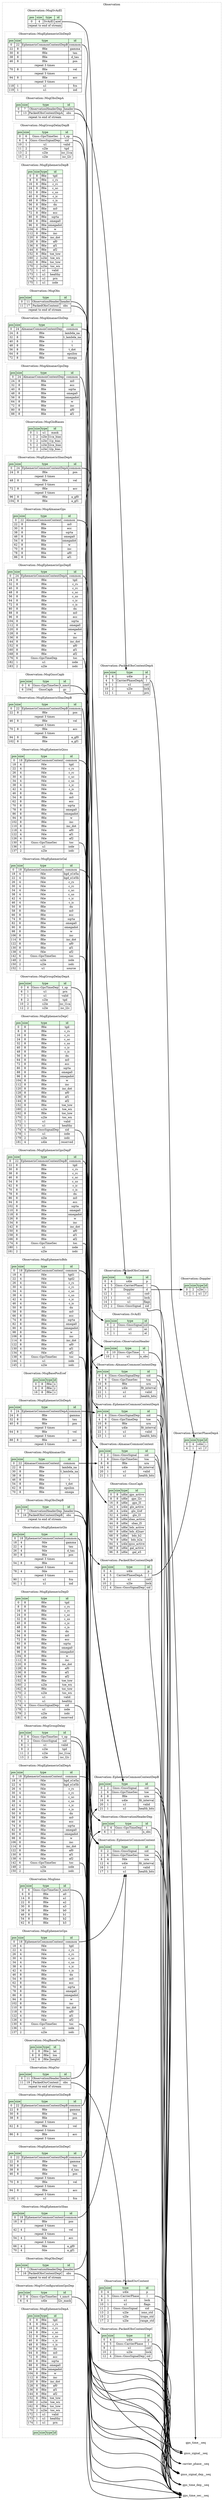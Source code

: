 digraph {
	rankdir=LR;
	node [shape=plaintext];
	subgraph cluster__observation {
		label="Observation";
		graph[style=dotted];

		observation__seq [label=<<TABLE BORDER="0" CELLBORDER="1" CELLSPACING="0">
			<TR><TD BGCOLOR="#E0FFE0">pos</TD><TD BGCOLOR="#E0FFE0">size</TD><TD BGCOLOR="#E0FFE0">type</TD><TD BGCOLOR="#E0FFE0">id</TD></TR>
		</TABLE>>];
		subgraph cluster__msg_sv_az_el {
			label="Observation::MsgSvAzEl";
			graph[style=dotted];

			msg_sv_az_el__seq [label=<<TABLE BORDER="0" CELLBORDER="1" CELLSPACING="0">
				<TR><TD BGCOLOR="#E0FFE0">pos</TD><TD BGCOLOR="#E0FFE0">size</TD><TD BGCOLOR="#E0FFE0">type</TD><TD BGCOLOR="#E0FFE0">id</TD></TR>
				<TR><TD PORT="azel_pos">0</TD><TD PORT="azel_size">4</TD><TD>SvAzEl</TD><TD PORT="azel_type">azel</TD></TR>
				<TR><TD COLSPAN="4" PORT="azel__repeat">repeat to end of stream</TD></TR>
			</TABLE>>];
		}
		subgraph cluster__gnss_capb {
			label="Observation::GnssCapb";
			graph[style=dotted];

			gnss_capb__seq [label=<<TABLE BORDER="0" CELLBORDER="1" CELLSPACING="0">
				<TR><TD BGCOLOR="#E0FFE0">pos</TD><TD BGCOLOR="#E0FFE0">size</TD><TD BGCOLOR="#E0FFE0">type</TD><TD BGCOLOR="#E0FFE0">id</TD></TR>
				<TR><TD PORT="gps_active_pos">0</TD><TD PORT="gps_active_size">8</TD><TD>u8le</TD><TD PORT="gps_active_type">gps_active</TD></TR>
				<TR><TD PORT="gps_l2c_pos">8</TD><TD PORT="gps_l2c_size">8</TD><TD>u8le</TD><TD PORT="gps_l2c_type">gps_l2c</TD></TR>
				<TR><TD PORT="gps_l5_pos">16</TD><TD PORT="gps_l5_size">8</TD><TD>u8le</TD><TD PORT="gps_l5_type">gps_l5</TD></TR>
				<TR><TD PORT="glo_active_pos">24</TD><TD PORT="glo_active_size">4</TD><TD>u4le</TD><TD PORT="glo_active_type">glo_active</TD></TR>
				<TR><TD PORT="glo_l2of_pos">28</TD><TD PORT="glo_l2of_size">4</TD><TD>u4le</TD><TD PORT="glo_l2of_type">glo_l2of</TD></TR>
				<TR><TD PORT="glo_l3_pos">32</TD><TD PORT="glo_l3_size">4</TD><TD>u4le</TD><TD PORT="glo_l3_type">glo_l3</TD></TR>
				<TR><TD PORT="sbas_active_pos">36</TD><TD PORT="sbas_active_size">8</TD><TD>u8le</TD><TD PORT="sbas_active_type">sbas_active</TD></TR>
				<TR><TD PORT="sbas_l5_pos">44</TD><TD PORT="sbas_l5_size">8</TD><TD>u8le</TD><TD PORT="sbas_l5_type">sbas_l5</TD></TR>
				<TR><TD PORT="bds_active_pos">52</TD><TD PORT="bds_active_size">8</TD><TD>u8le</TD><TD PORT="bds_active_type">bds_active</TD></TR>
				<TR><TD PORT="bds_d2nav_pos">60</TD><TD PORT="bds_d2nav_size">8</TD><TD>u8le</TD><TD PORT="bds_d2nav_type">bds_d2nav</TD></TR>
				<TR><TD PORT="bds_b2_pos">68</TD><TD PORT="bds_b2_size">8</TD><TD>u8le</TD><TD PORT="bds_b2_type">bds_b2</TD></TR>
				<TR><TD PORT="bds_b2a_pos">76</TD><TD PORT="bds_b2a_size">8</TD><TD>u8le</TD><TD PORT="bds_b2a_type">bds_b2a</TD></TR>
				<TR><TD PORT="qzss_active_pos">84</TD><TD PORT="qzss_active_size">4</TD><TD>u4le</TD><TD PORT="qzss_active_type">qzss_active</TD></TR>
				<TR><TD PORT="gal_active_pos">88</TD><TD PORT="gal_active_size">8</TD><TD>u8le</TD><TD PORT="gal_active_type">gal_active</TD></TR>
				<TR><TD PORT="gal_e5_pos">96</TD><TD PORT="gal_e5_size">8</TD><TD>u8le</TD><TD PORT="gal_e5_type">gal_e5</TD></TR>
			</TABLE>>];
		}
		subgraph cluster__msg_group_delay_dep_b {
			label="Observation::MsgGroupDelayDepB";
			graph[style=dotted];

			msg_group_delay_dep_b__seq [label=<<TABLE BORDER="0" CELLBORDER="1" CELLSPACING="0">
				<TR><TD BGCOLOR="#E0FFE0">pos</TD><TD BGCOLOR="#E0FFE0">size</TD><TD BGCOLOR="#E0FFE0">type</TD><TD BGCOLOR="#E0FFE0">id</TD></TR>
				<TR><TD PORT="t_op_pos">0</TD><TD PORT="t_op_size">6</TD><TD>Gnss::GpsTimeSec</TD><TD PORT="t_op_type">t_op</TD></TR>
				<TR><TD PORT="sid_pos">6</TD><TD PORT="sid_size">4</TD><TD>Gnss::GnssSignalDep</TD><TD PORT="sid_type">sid</TD></TR>
				<TR><TD PORT="valid_pos">10</TD><TD PORT="valid_size">1</TD><TD>u1</TD><TD PORT="valid_type">valid</TD></TR>
				<TR><TD PORT="tgd_pos">11</TD><TD PORT="tgd_size">2</TD><TD>s2le</TD><TD PORT="tgd_type">tgd</TD></TR>
				<TR><TD PORT="isc_l1ca_pos">13</TD><TD PORT="isc_l1ca_size">2</TD><TD>s2le</TD><TD PORT="isc_l1ca_type">isc_l1ca</TD></TR>
				<TR><TD PORT="isc_l2c_pos">15</TD><TD PORT="isc_l2c_size">2</TD><TD>s2le</TD><TD PORT="isc_l2c_type">isc_l2c</TD></TR>
			</TABLE>>];
		}
		subgraph cluster__observation_header_dep {
			label="Observation::ObservationHeaderDep";
			graph[style=dotted];

			observation_header_dep__seq [label=<<TABLE BORDER="0" CELLBORDER="1" CELLSPACING="0">
				<TR><TD BGCOLOR="#E0FFE0">pos</TD><TD BGCOLOR="#E0FFE0">size</TD><TD BGCOLOR="#E0FFE0">type</TD><TD BGCOLOR="#E0FFE0">id</TD></TR>
				<TR><TD PORT="t_pos">0</TD><TD PORT="t_size">6</TD><TD>Gnss::GpsTimeDep</TD><TD PORT="t_type">t</TD></TR>
				<TR><TD PORT="n_obs_pos">6</TD><TD PORT="n_obs_size">1</TD><TD>u1</TD><TD PORT="n_obs_type">n_obs</TD></TR>
			</TABLE>>];
		}
		subgraph cluster__almanac_common_content_dep {
			label="Observation::AlmanacCommonContentDep";
			graph[style=dotted];

			almanac_common_content_dep__seq [label=<<TABLE BORDER="0" CELLBORDER="1" CELLSPACING="0">
				<TR><TD BGCOLOR="#E0FFE0">pos</TD><TD BGCOLOR="#E0FFE0">size</TD><TD BGCOLOR="#E0FFE0">type</TD><TD BGCOLOR="#E0FFE0">id</TD></TR>
				<TR><TD PORT="sid_pos">0</TD><TD PORT="sid_size">4</TD><TD>Gnss::GnssSignalDep</TD><TD PORT="sid_type">sid</TD></TR>
				<TR><TD PORT="toa_pos">4</TD><TD PORT="toa_size">6</TD><TD>Gnss::GpsTimeSec</TD><TD PORT="toa_type">toa</TD></TR>
				<TR><TD PORT="ura_pos">10</TD><TD PORT="ura_size">8</TD><TD>f8le</TD><TD PORT="ura_type">ura</TD></TR>
				<TR><TD PORT="fit_interval_pos">18</TD><TD PORT="fit_interval_size">4</TD><TD>u4le</TD><TD PORT="fit_interval_type">fit_interval</TD></TR>
				<TR><TD PORT="valid_pos">22</TD><TD PORT="valid_size">1</TD><TD>u1</TD><TD PORT="valid_type">valid</TD></TR>
				<TR><TD PORT="health_bits_pos">23</TD><TD PORT="health_bits_size">1</TD><TD>u1</TD><TD PORT="health_bits_type">health_bits</TD></TR>
			</TABLE>>];
		}
		subgraph cluster__ephemeris_common_content_dep_a {
			label="Observation::EphemerisCommonContentDepA";
			graph[style=dotted];

			ephemeris_common_content_dep_a__seq [label=<<TABLE BORDER="0" CELLBORDER="1" CELLSPACING="0">
				<TR><TD BGCOLOR="#E0FFE0">pos</TD><TD BGCOLOR="#E0FFE0">size</TD><TD BGCOLOR="#E0FFE0">type</TD><TD BGCOLOR="#E0FFE0">id</TD></TR>
				<TR><TD PORT="sid_pos">0</TD><TD PORT="sid_size">4</TD><TD>Gnss::GnssSignalDep</TD><TD PORT="sid_type">sid</TD></TR>
				<TR><TD PORT="toe_pos">4</TD><TD PORT="toe_size">6</TD><TD>Gnss::GpsTimeDep</TD><TD PORT="toe_type">toe</TD></TR>
				<TR><TD PORT="ura_pos">10</TD><TD PORT="ura_size">8</TD><TD>f8le</TD><TD PORT="ura_type">ura</TD></TR>
				<TR><TD PORT="fit_interval_pos">18</TD><TD PORT="fit_interval_size">4</TD><TD>u4le</TD><TD PORT="fit_interval_type">fit_interval</TD></TR>
				<TR><TD PORT="valid_pos">22</TD><TD PORT="valid_size">1</TD><TD>u1</TD><TD PORT="valid_type">valid</TD></TR>
				<TR><TD PORT="health_bits_pos">23</TD><TD PORT="health_bits_size">1</TD><TD>u1</TD><TD PORT="health_bits_type">health_bits</TD></TR>
			</TABLE>>];
		}
		subgraph cluster__ephemeris_common_content {
			label="Observation::EphemerisCommonContent";
			graph[style=dotted];

			ephemeris_common_content__seq [label=<<TABLE BORDER="0" CELLBORDER="1" CELLSPACING="0">
				<TR><TD BGCOLOR="#E0FFE0">pos</TD><TD BGCOLOR="#E0FFE0">size</TD><TD BGCOLOR="#E0FFE0">type</TD><TD BGCOLOR="#E0FFE0">id</TD></TR>
				<TR><TD PORT="sid_pos">0</TD><TD PORT="sid_size">2</TD><TD>Gnss::GnssSignal</TD><TD PORT="sid_type">sid</TD></TR>
				<TR><TD PORT="toe_pos">2</TD><TD PORT="toe_size">6</TD><TD>Gnss::GpsTimeSec</TD><TD PORT="toe_type">toe</TD></TR>
				<TR><TD PORT="ura_pos">8</TD><TD PORT="ura_size">4</TD><TD>f4le</TD><TD PORT="ura_type">ura</TD></TR>
				<TR><TD PORT="fit_interval_pos">12</TD><TD PORT="fit_interval_size">4</TD><TD>u4le</TD><TD PORT="fit_interval_type">fit_interval</TD></TR>
				<TR><TD PORT="valid_pos">16</TD><TD PORT="valid_size">1</TD><TD>u1</TD><TD PORT="valid_type">valid</TD></TR>
				<TR><TD PORT="health_bits_pos">17</TD><TD PORT="health_bits_size">1</TD><TD>u1</TD><TD PORT="health_bits_type">health_bits</TD></TR>
			</TABLE>>];
		}
		subgraph cluster__packed_obs_content_dep_c {
			label="Observation::PackedObsContentDepC";
			graph[style=dotted];

			packed_obs_content_dep_c__seq [label=<<TABLE BORDER="0" CELLBORDER="1" CELLSPACING="0">
				<TR><TD BGCOLOR="#E0FFE0">pos</TD><TD BGCOLOR="#E0FFE0">size</TD><TD BGCOLOR="#E0FFE0">type</TD><TD BGCOLOR="#E0FFE0">id</TD></TR>
				<TR><TD PORT="p_pos">0</TD><TD PORT="p_size">4</TD><TD>u4le</TD><TD PORT="p_type">p</TD></TR>
				<TR><TD PORT="l_pos">4</TD><TD PORT="l_size">5</TD><TD>Gnss::CarrierPhase</TD><TD PORT="l_type">l</TD></TR>
				<TR><TD PORT="cn0_pos">9</TD><TD PORT="cn0_size">1</TD><TD>u1</TD><TD PORT="cn0_type">cn0</TD></TR>
				<TR><TD PORT="lock_pos">10</TD><TD PORT="lock_size">2</TD><TD>u2le</TD><TD PORT="lock_type">lock</TD></TR>
				<TR><TD PORT="sid_pos">12</TD><TD PORT="sid_size">4</TD><TD>Gnss::GnssSignalDep</TD><TD PORT="sid_type">sid</TD></TR>
			</TABLE>>];
		}
		subgraph cluster__msg_ephemeris_glo_dep_d {
			label="Observation::MsgEphemerisGloDepD";
			graph[style=dotted];

			msg_ephemeris_glo_dep_d__seq [label=<<TABLE BORDER="0" CELLBORDER="1" CELLSPACING="0">
				<TR><TD BGCOLOR="#E0FFE0">pos</TD><TD BGCOLOR="#E0FFE0">size</TD><TD BGCOLOR="#E0FFE0">type</TD><TD BGCOLOR="#E0FFE0">id</TD></TR>
				<TR><TD PORT="common_pos">0</TD><TD PORT="common_size">22</TD><TD>EphemerisCommonContentDepB</TD><TD PORT="common_type">common</TD></TR>
				<TR><TD PORT="gamma_pos">22</TD><TD PORT="gamma_size">8</TD><TD>f8le</TD><TD PORT="gamma_type">gamma</TD></TR>
				<TR><TD PORT="tau_pos">30</TD><TD PORT="tau_size">8</TD><TD>f8le</TD><TD PORT="tau_type">tau</TD></TR>
				<TR><TD PORT="d_tau_pos">38</TD><TD PORT="d_tau_size">8</TD><TD>f8le</TD><TD PORT="d_tau_type">d_tau</TD></TR>
				<TR><TD PORT="pos_pos">46</TD><TD PORT="pos_size">8</TD><TD>f8le</TD><TD PORT="pos_type">pos</TD></TR>
				<TR><TD COLSPAN="4" PORT="pos__repeat">repeat 3 times</TD></TR>
				<TR><TD PORT="vel_pos">70</TD><TD PORT="vel_size">8</TD><TD>f8le</TD><TD PORT="vel_type">vel</TD></TR>
				<TR><TD COLSPAN="4" PORT="vel__repeat">repeat 3 times</TD></TR>
				<TR><TD PORT="acc_pos">94</TD><TD PORT="acc_size">8</TD><TD>f8le</TD><TD PORT="acc_type">acc</TD></TR>
				<TR><TD COLSPAN="4" PORT="acc__repeat">repeat 3 times</TD></TR>
				<TR><TD PORT="fcn_pos">118</TD><TD PORT="fcn_size">1</TD><TD>u1</TD><TD PORT="fcn_type">fcn</TD></TR>
				<TR><TD PORT="iod_pos">119</TD><TD PORT="iod_size">1</TD><TD>u1</TD><TD PORT="iod_type">iod</TD></TR>
			</TABLE>>];
		}
		subgraph cluster__msg_obs_dep_a {
			label="Observation::MsgObsDepA";
			graph[style=dotted];

			msg_obs_dep_a__seq [label=<<TABLE BORDER="0" CELLBORDER="1" CELLSPACING="0">
				<TR><TD BGCOLOR="#E0FFE0">pos</TD><TD BGCOLOR="#E0FFE0">size</TD><TD BGCOLOR="#E0FFE0">type</TD><TD BGCOLOR="#E0FFE0">id</TD></TR>
				<TR><TD PORT="header_pos">0</TD><TD PORT="header_size">7</TD><TD>ObservationHeaderDep</TD><TD PORT="header_type">header</TD></TR>
				<TR><TD PORT="obs_pos">7</TD><TD PORT="obs_size">13</TD><TD>PackedObsContentDepA</TD><TD PORT="obs_type">obs</TD></TR>
				<TR><TD COLSPAN="4" PORT="obs__repeat">repeat to end of stream</TD></TR>
			</TABLE>>];
		}
		subgraph cluster__msg_ephemeris_dep_b {
			label="Observation::MsgEphemerisDepB";
			graph[style=dotted];

			msg_ephemeris_dep_b__seq [label=<<TABLE BORDER="0" CELLBORDER="1" CELLSPACING="0">
				<TR><TD BGCOLOR="#E0FFE0">pos</TD><TD BGCOLOR="#E0FFE0">size</TD><TD BGCOLOR="#E0FFE0">type</TD><TD BGCOLOR="#E0FFE0">id</TD></TR>
				<TR><TD PORT="tgd_pos">0</TD><TD PORT="tgd_size">8</TD><TD>f8le</TD><TD PORT="tgd_type">tgd</TD></TR>
				<TR><TD PORT="c_rs_pos">8</TD><TD PORT="c_rs_size">8</TD><TD>f8le</TD><TD PORT="c_rs_type">c_rs</TD></TR>
				<TR><TD PORT="c_rc_pos">16</TD><TD PORT="c_rc_size">8</TD><TD>f8le</TD><TD PORT="c_rc_type">c_rc</TD></TR>
				<TR><TD PORT="c_uc_pos">24</TD><TD PORT="c_uc_size">8</TD><TD>f8le</TD><TD PORT="c_uc_type">c_uc</TD></TR>
				<TR><TD PORT="c_us_pos">32</TD><TD PORT="c_us_size">8</TD><TD>f8le</TD><TD PORT="c_us_type">c_us</TD></TR>
				<TR><TD PORT="c_ic_pos">40</TD><TD PORT="c_ic_size">8</TD><TD>f8le</TD><TD PORT="c_ic_type">c_ic</TD></TR>
				<TR><TD PORT="c_is_pos">48</TD><TD PORT="c_is_size">8</TD><TD>f8le</TD><TD PORT="c_is_type">c_is</TD></TR>
				<TR><TD PORT="dn_pos">56</TD><TD PORT="dn_size">8</TD><TD>f8le</TD><TD PORT="dn_type">dn</TD></TR>
				<TR><TD PORT="m0_pos">64</TD><TD PORT="m0_size">8</TD><TD>f8le</TD><TD PORT="m0_type">m0</TD></TR>
				<TR><TD PORT="ecc_pos">72</TD><TD PORT="ecc_size">8</TD><TD>f8le</TD><TD PORT="ecc_type">ecc</TD></TR>
				<TR><TD PORT="sqrta_pos">80</TD><TD PORT="sqrta_size">8</TD><TD>f8le</TD><TD PORT="sqrta_type">sqrta</TD></TR>
				<TR><TD PORT="omega0_pos">88</TD><TD PORT="omega0_size">8</TD><TD>f8le</TD><TD PORT="omega0_type">omega0</TD></TR>
				<TR><TD PORT="omegadot_pos">96</TD><TD PORT="omegadot_size">8</TD><TD>f8le</TD><TD PORT="omegadot_type">omegadot</TD></TR>
				<TR><TD PORT="w_pos">104</TD><TD PORT="w_size">8</TD><TD>f8le</TD><TD PORT="w_type">w</TD></TR>
				<TR><TD PORT="inc_pos">112</TD><TD PORT="inc_size">8</TD><TD>f8le</TD><TD PORT="inc_type">inc</TD></TR>
				<TR><TD PORT="inc_dot_pos">120</TD><TD PORT="inc_dot_size">8</TD><TD>f8le</TD><TD PORT="inc_dot_type">inc_dot</TD></TR>
				<TR><TD PORT="af0_pos">128</TD><TD PORT="af0_size">8</TD><TD>f8le</TD><TD PORT="af0_type">af0</TD></TR>
				<TR><TD PORT="af1_pos">136</TD><TD PORT="af1_size">8</TD><TD>f8le</TD><TD PORT="af1_type">af1</TD></TR>
				<TR><TD PORT="af2_pos">144</TD><TD PORT="af2_size">8</TD><TD>f8le</TD><TD PORT="af2_type">af2</TD></TR>
				<TR><TD PORT="toe_tow_pos">152</TD><TD PORT="toe_tow_size">8</TD><TD>f8le</TD><TD PORT="toe_tow_type">toe_tow</TD></TR>
				<TR><TD PORT="toe_wn_pos">160</TD><TD PORT="toe_wn_size">2</TD><TD>u2le</TD><TD PORT="toe_wn_type">toe_wn</TD></TR>
				<TR><TD PORT="toc_tow_pos">162</TD><TD PORT="toc_tow_size">8</TD><TD>f8le</TD><TD PORT="toc_tow_type">toc_tow</TD></TR>
				<TR><TD PORT="toc_wn_pos">170</TD><TD PORT="toc_wn_size">2</TD><TD>u2le</TD><TD PORT="toc_wn_type">toc_wn</TD></TR>
				<TR><TD PORT="valid_pos">172</TD><TD PORT="valid_size">1</TD><TD>u1</TD><TD PORT="valid_type">valid</TD></TR>
				<TR><TD PORT="healthy_pos">173</TD><TD PORT="healthy_size">1</TD><TD>u1</TD><TD PORT="healthy_type">healthy</TD></TR>
				<TR><TD PORT="prn_pos">174</TD><TD PORT="prn_size">1</TD><TD>u1</TD><TD PORT="prn_type">prn</TD></TR>
				<TR><TD PORT="iode_pos">175</TD><TD PORT="iode_size">1</TD><TD>u1</TD><TD PORT="iode_type">iode</TD></TR>
			</TABLE>>];
		}
		subgraph cluster__msg_obs {
			label="Observation::MsgObs";
			graph[style=dotted];

			msg_obs__seq [label=<<TABLE BORDER="0" CELLBORDER="1" CELLSPACING="0">
				<TR><TD BGCOLOR="#E0FFE0">pos</TD><TD BGCOLOR="#E0FFE0">size</TD><TD BGCOLOR="#E0FFE0">type</TD><TD BGCOLOR="#E0FFE0">id</TD></TR>
				<TR><TD PORT="header_pos">0</TD><TD PORT="header_size">11</TD><TD>ObservationHeader</TD><TD PORT="header_type">header</TD></TR>
				<TR><TD PORT="obs_pos">11</TD><TD PORT="obs_size">17</TD><TD>PackedObsContent</TD><TD PORT="obs_type">obs</TD></TR>
				<TR><TD COLSPAN="4" PORT="obs__repeat">repeat to end of stream</TD></TR>
			</TABLE>>];
		}
		subgraph cluster__doppler {
			label="Observation::Doppler";
			graph[style=dotted];

			doppler__seq [label=<<TABLE BORDER="0" CELLBORDER="1" CELLSPACING="0">
				<TR><TD BGCOLOR="#E0FFE0">pos</TD><TD BGCOLOR="#E0FFE0">size</TD><TD BGCOLOR="#E0FFE0">type</TD><TD BGCOLOR="#E0FFE0">id</TD></TR>
				<TR><TD PORT="i_pos">0</TD><TD PORT="i_size">2</TD><TD>s2le</TD><TD PORT="i_type">i</TD></TR>
				<TR><TD PORT="f_pos">2</TD><TD PORT="f_size">1</TD><TD>u1</TD><TD PORT="f_type">f</TD></TR>
			</TABLE>>];
		}
		subgraph cluster__msg_almanac_glo_dep {
			label="Observation::MsgAlmanacGloDep";
			graph[style=dotted];

			msg_almanac_glo_dep__seq [label=<<TABLE BORDER="0" CELLBORDER="1" CELLSPACING="0">
				<TR><TD BGCOLOR="#E0FFE0">pos</TD><TD BGCOLOR="#E0FFE0">size</TD><TD BGCOLOR="#E0FFE0">type</TD><TD BGCOLOR="#E0FFE0">id</TD></TR>
				<TR><TD PORT="common_pos">0</TD><TD PORT="common_size">24</TD><TD>AlmanacCommonContentDep</TD><TD PORT="common_type">common</TD></TR>
				<TR><TD PORT="lambda_na_pos">24</TD><TD PORT="lambda_na_size">8</TD><TD>f8le</TD><TD PORT="lambda_na_type">lambda_na</TD></TR>
				<TR><TD PORT="t_lambda_na_pos">32</TD><TD PORT="t_lambda_na_size">8</TD><TD>f8le</TD><TD PORT="t_lambda_na_type">t_lambda_na</TD></TR>
				<TR><TD PORT="i_pos">40</TD><TD PORT="i_size">8</TD><TD>f8le</TD><TD PORT="i_type">i</TD></TR>
				<TR><TD PORT="t_pos">48</TD><TD PORT="t_size">8</TD><TD>f8le</TD><TD PORT="t_type">t</TD></TR>
				<TR><TD PORT="t_dot_pos">56</TD><TD PORT="t_dot_size">8</TD><TD>f8le</TD><TD PORT="t_dot_type">t_dot</TD></TR>
				<TR><TD PORT="epsilon_pos">64</TD><TD PORT="epsilon_size">8</TD><TD>f8le</TD><TD PORT="epsilon_type">epsilon</TD></TR>
				<TR><TD PORT="omega_pos">72</TD><TD PORT="omega_size">8</TD><TD>f8le</TD><TD PORT="omega_type">omega</TD></TR>
			</TABLE>>];
		}
		subgraph cluster__msg_almanac_gps_dep {
			label="Observation::MsgAlmanacGpsDep";
			graph[style=dotted];

			msg_almanac_gps_dep__seq [label=<<TABLE BORDER="0" CELLBORDER="1" CELLSPACING="0">
				<TR><TD BGCOLOR="#E0FFE0">pos</TD><TD BGCOLOR="#E0FFE0">size</TD><TD BGCOLOR="#E0FFE0">type</TD><TD BGCOLOR="#E0FFE0">id</TD></TR>
				<TR><TD PORT="common_pos">0</TD><TD PORT="common_size">24</TD><TD>AlmanacCommonContentDep</TD><TD PORT="common_type">common</TD></TR>
				<TR><TD PORT="m0_pos">24</TD><TD PORT="m0_size">8</TD><TD>f8le</TD><TD PORT="m0_type">m0</TD></TR>
				<TR><TD PORT="ecc_pos">32</TD><TD PORT="ecc_size">8</TD><TD>f8le</TD><TD PORT="ecc_type">ecc</TD></TR>
				<TR><TD PORT="sqrta_pos">40</TD><TD PORT="sqrta_size">8</TD><TD>f8le</TD><TD PORT="sqrta_type">sqrta</TD></TR>
				<TR><TD PORT="omega0_pos">48</TD><TD PORT="omega0_size">8</TD><TD>f8le</TD><TD PORT="omega0_type">omega0</TD></TR>
				<TR><TD PORT="omegadot_pos">56</TD><TD PORT="omegadot_size">8</TD><TD>f8le</TD><TD PORT="omegadot_type">omegadot</TD></TR>
				<TR><TD PORT="w_pos">64</TD><TD PORT="w_size">8</TD><TD>f8le</TD><TD PORT="w_type">w</TD></TR>
				<TR><TD PORT="inc_pos">72</TD><TD PORT="inc_size">8</TD><TD>f8le</TD><TD PORT="inc_type">inc</TD></TR>
				<TR><TD PORT="af0_pos">80</TD><TD PORT="af0_size">8</TD><TD>f8le</TD><TD PORT="af0_type">af0</TD></TR>
				<TR><TD PORT="af1_pos">88</TD><TD PORT="af1_size">8</TD><TD>f8le</TD><TD PORT="af1_type">af1</TD></TR>
			</TABLE>>];
		}
		subgraph cluster__sv_az_el {
			label="Observation::SvAzEl";
			graph[style=dotted];

			sv_az_el__seq [label=<<TABLE BORDER="0" CELLBORDER="1" CELLSPACING="0">
				<TR><TD BGCOLOR="#E0FFE0">pos</TD><TD BGCOLOR="#E0FFE0">size</TD><TD BGCOLOR="#E0FFE0">type</TD><TD BGCOLOR="#E0FFE0">id</TD></TR>
				<TR><TD PORT="sid_pos">0</TD><TD PORT="sid_size">2</TD><TD>Gnss::GnssSignal</TD><TD PORT="sid_type">sid</TD></TR>
				<TR><TD PORT="az_pos">2</TD><TD PORT="az_size">1</TD><TD>u1</TD><TD PORT="az_type">az</TD></TR>
				<TR><TD PORT="el_pos">3</TD><TD PORT="el_size">1</TD><TD>s1</TD><TD PORT="el_type">el</TD></TR>
			</TABLE>>];
		}
		subgraph cluster__msg_glo_biases {
			label="Observation::MsgGloBiases";
			graph[style=dotted];

			msg_glo_biases__seq [label=<<TABLE BORDER="0" CELLBORDER="1" CELLSPACING="0">
				<TR><TD BGCOLOR="#E0FFE0">pos</TD><TD BGCOLOR="#E0FFE0">size</TD><TD BGCOLOR="#E0FFE0">type</TD><TD BGCOLOR="#E0FFE0">id</TD></TR>
				<TR><TD PORT="mask_pos">0</TD><TD PORT="mask_size">1</TD><TD>u1</TD><TD PORT="mask_type">mask</TD></TR>
				<TR><TD PORT="l1ca_bias_pos">1</TD><TD PORT="l1ca_bias_size">2</TD><TD>s2le</TD><TD PORT="l1ca_bias_type">l1ca_bias</TD></TR>
				<TR><TD PORT="l1p_bias_pos">3</TD><TD PORT="l1p_bias_size">2</TD><TD>s2le</TD><TD PORT="l1p_bias_type">l1p_bias</TD></TR>
				<TR><TD PORT="l2ca_bias_pos">5</TD><TD PORT="l2ca_bias_size">2</TD><TD>s2le</TD><TD PORT="l2ca_bias_type">l2ca_bias</TD></TR>
				<TR><TD PORT="l2p_bias_pos">7</TD><TD PORT="l2p_bias_size">2</TD><TD>s2le</TD><TD PORT="l2p_bias_type">l2p_bias</TD></TR>
			</TABLE>>];
		}
		subgraph cluster__msg_ephemeris_sbas_dep_b {
			label="Observation::MsgEphemerisSbasDepB";
			graph[style=dotted];

			msg_ephemeris_sbas_dep_b__seq [label=<<TABLE BORDER="0" CELLBORDER="1" CELLSPACING="0">
				<TR><TD BGCOLOR="#E0FFE0">pos</TD><TD BGCOLOR="#E0FFE0">size</TD><TD BGCOLOR="#E0FFE0">type</TD><TD BGCOLOR="#E0FFE0">id</TD></TR>
				<TR><TD PORT="common_pos">0</TD><TD PORT="common_size">22</TD><TD>EphemerisCommonContentDepB</TD><TD PORT="common_type">common</TD></TR>
				<TR><TD PORT="pos_pos">22</TD><TD PORT="pos_size">8</TD><TD>f8le</TD><TD PORT="pos_type">pos</TD></TR>
				<TR><TD COLSPAN="4" PORT="pos__repeat">repeat 3 times</TD></TR>
				<TR><TD PORT="vel_pos">46</TD><TD PORT="vel_size">8</TD><TD>f8le</TD><TD PORT="vel_type">vel</TD></TR>
				<TR><TD COLSPAN="4" PORT="vel__repeat">repeat 3 times</TD></TR>
				<TR><TD PORT="acc_pos">70</TD><TD PORT="acc_size">8</TD><TD>f8le</TD><TD PORT="acc_type">acc</TD></TR>
				<TR><TD COLSPAN="4" PORT="acc__repeat">repeat 3 times</TD></TR>
				<TR><TD PORT="a_gf0_pos">94</TD><TD PORT="a_gf0_size">8</TD><TD>f8le</TD><TD PORT="a_gf0_type">a_gf0</TD></TR>
				<TR><TD PORT="a_gf1_pos">102</TD><TD PORT="a_gf1_size">8</TD><TD>f8le</TD><TD PORT="a_gf1_type">a_gf1</TD></TR>
			</TABLE>>];
		}
		subgraph cluster__msg_ephemeris_gps_dep_e {
			label="Observation::MsgEphemerisGpsDepE";
			graph[style=dotted];

			msg_ephemeris_gps_dep_e__seq [label=<<TABLE BORDER="0" CELLBORDER="1" CELLSPACING="0">
				<TR><TD BGCOLOR="#E0FFE0">pos</TD><TD BGCOLOR="#E0FFE0">size</TD><TD BGCOLOR="#E0FFE0">type</TD><TD BGCOLOR="#E0FFE0">id</TD></TR>
				<TR><TD PORT="common_pos">0</TD><TD PORT="common_size">24</TD><TD>EphemerisCommonContentDepA</TD><TD PORT="common_type">common</TD></TR>
				<TR><TD PORT="tgd_pos">24</TD><TD PORT="tgd_size">8</TD><TD>f8le</TD><TD PORT="tgd_type">tgd</TD></TR>
				<TR><TD PORT="c_rs_pos">32</TD><TD PORT="c_rs_size">8</TD><TD>f8le</TD><TD PORT="c_rs_type">c_rs</TD></TR>
				<TR><TD PORT="c_rc_pos">40</TD><TD PORT="c_rc_size">8</TD><TD>f8le</TD><TD PORT="c_rc_type">c_rc</TD></TR>
				<TR><TD PORT="c_uc_pos">48</TD><TD PORT="c_uc_size">8</TD><TD>f8le</TD><TD PORT="c_uc_type">c_uc</TD></TR>
				<TR><TD PORT="c_us_pos">56</TD><TD PORT="c_us_size">8</TD><TD>f8le</TD><TD PORT="c_us_type">c_us</TD></TR>
				<TR><TD PORT="c_ic_pos">64</TD><TD PORT="c_ic_size">8</TD><TD>f8le</TD><TD PORT="c_ic_type">c_ic</TD></TR>
				<TR><TD PORT="c_is_pos">72</TD><TD PORT="c_is_size">8</TD><TD>f8le</TD><TD PORT="c_is_type">c_is</TD></TR>
				<TR><TD PORT="dn_pos">80</TD><TD PORT="dn_size">8</TD><TD>f8le</TD><TD PORT="dn_type">dn</TD></TR>
				<TR><TD PORT="m0_pos">88</TD><TD PORT="m0_size">8</TD><TD>f8le</TD><TD PORT="m0_type">m0</TD></TR>
				<TR><TD PORT="ecc_pos">96</TD><TD PORT="ecc_size">8</TD><TD>f8le</TD><TD PORT="ecc_type">ecc</TD></TR>
				<TR><TD PORT="sqrta_pos">104</TD><TD PORT="sqrta_size">8</TD><TD>f8le</TD><TD PORT="sqrta_type">sqrta</TD></TR>
				<TR><TD PORT="omega0_pos">112</TD><TD PORT="omega0_size">8</TD><TD>f8le</TD><TD PORT="omega0_type">omega0</TD></TR>
				<TR><TD PORT="omegadot_pos">120</TD><TD PORT="omegadot_size">8</TD><TD>f8le</TD><TD PORT="omegadot_type">omegadot</TD></TR>
				<TR><TD PORT="w_pos">128</TD><TD PORT="w_size">8</TD><TD>f8le</TD><TD PORT="w_type">w</TD></TR>
				<TR><TD PORT="inc_pos">136</TD><TD PORT="inc_size">8</TD><TD>f8le</TD><TD PORT="inc_type">inc</TD></TR>
				<TR><TD PORT="inc_dot_pos">144</TD><TD PORT="inc_dot_size">8</TD><TD>f8le</TD><TD PORT="inc_dot_type">inc_dot</TD></TR>
				<TR><TD PORT="af0_pos">152</TD><TD PORT="af0_size">8</TD><TD>f8le</TD><TD PORT="af0_type">af0</TD></TR>
				<TR><TD PORT="af1_pos">160</TD><TD PORT="af1_size">8</TD><TD>f8le</TD><TD PORT="af1_type">af1</TD></TR>
				<TR><TD PORT="af2_pos">168</TD><TD PORT="af2_size">8</TD><TD>f8le</TD><TD PORT="af2_type">af2</TD></TR>
				<TR><TD PORT="toc_pos">176</TD><TD PORT="toc_size">6</TD><TD>Gnss::GpsTimeDep</TD><TD PORT="toc_type">toc</TD></TR>
				<TR><TD PORT="iode_pos">182</TD><TD PORT="iode_size">1</TD><TD>u1</TD><TD PORT="iode_type">iode</TD></TR>
				<TR><TD PORT="iodc_pos">183</TD><TD PORT="iodc_size">2</TD><TD>u2le</TD><TD PORT="iodc_type">iodc</TD></TR>
			</TABLE>>];
		}
		subgraph cluster__msg_gnss_capb {
			label="Observation::MsgGnssCapb";
			graph[style=dotted];

			msg_gnss_capb__seq [label=<<TABLE BORDER="0" CELLBORDER="1" CELLSPACING="0">
				<TR><TD BGCOLOR="#E0FFE0">pos</TD><TD BGCOLOR="#E0FFE0">size</TD><TD BGCOLOR="#E0FFE0">type</TD><TD BGCOLOR="#E0FFE0">id</TD></TR>
				<TR><TD PORT="t_nmct_pos">0</TD><TD PORT="t_nmct_size">6</TD><TD>Gnss::GpsTimeSec</TD><TD PORT="t_nmct_type">t_nmct</TD></TR>
				<TR><TD PORT="gc_pos">6</TD><TD PORT="gc_size">104</TD><TD>GnssCapb</TD><TD PORT="gc_type">gc</TD></TR>
			</TABLE>>];
		}
		subgraph cluster__msg_almanac_gps {
			label="Observation::MsgAlmanacGps";
			graph[style=dotted];

			msg_almanac_gps__seq [label=<<TABLE BORDER="0" CELLBORDER="1" CELLSPACING="0">
				<TR><TD BGCOLOR="#E0FFE0">pos</TD><TD BGCOLOR="#E0FFE0">size</TD><TD BGCOLOR="#E0FFE0">type</TD><TD BGCOLOR="#E0FFE0">id</TD></TR>
				<TR><TD PORT="common_pos">0</TD><TD PORT="common_size">22</TD><TD>AlmanacCommonContent</TD><TD PORT="common_type">common</TD></TR>
				<TR><TD PORT="m0_pos">22</TD><TD PORT="m0_size">8</TD><TD>f8le</TD><TD PORT="m0_type">m0</TD></TR>
				<TR><TD PORT="ecc_pos">30</TD><TD PORT="ecc_size">8</TD><TD>f8le</TD><TD PORT="ecc_type">ecc</TD></TR>
				<TR><TD PORT="sqrta_pos">38</TD><TD PORT="sqrta_size">8</TD><TD>f8le</TD><TD PORT="sqrta_type">sqrta</TD></TR>
				<TR><TD PORT="omega0_pos">46</TD><TD PORT="omega0_size">8</TD><TD>f8le</TD><TD PORT="omega0_type">omega0</TD></TR>
				<TR><TD PORT="omegadot_pos">54</TD><TD PORT="omegadot_size">8</TD><TD>f8le</TD><TD PORT="omegadot_type">omegadot</TD></TR>
				<TR><TD PORT="w_pos">62</TD><TD PORT="w_size">8</TD><TD>f8le</TD><TD PORT="w_type">w</TD></TR>
				<TR><TD PORT="inc_pos">70</TD><TD PORT="inc_size">8</TD><TD>f8le</TD><TD PORT="inc_type">inc</TD></TR>
				<TR><TD PORT="af0_pos">78</TD><TD PORT="af0_size">8</TD><TD>f8le</TD><TD PORT="af0_type">af0</TD></TR>
				<TR><TD PORT="af1_pos">86</TD><TD PORT="af1_size">8</TD><TD>f8le</TD><TD PORT="af1_type">af1</TD></TR>
			</TABLE>>];
		}
		subgraph cluster__msg_ephemeris_qzss {
			label="Observation::MsgEphemerisQzss";
			graph[style=dotted];

			msg_ephemeris_qzss__seq [label=<<TABLE BORDER="0" CELLBORDER="1" CELLSPACING="0">
				<TR><TD BGCOLOR="#E0FFE0">pos</TD><TD BGCOLOR="#E0FFE0">size</TD><TD BGCOLOR="#E0FFE0">type</TD><TD BGCOLOR="#E0FFE0">id</TD></TR>
				<TR><TD PORT="common_pos">0</TD><TD PORT="common_size">18</TD><TD>EphemerisCommonContent</TD><TD PORT="common_type">common</TD></TR>
				<TR><TD PORT="tgd_pos">18</TD><TD PORT="tgd_size">4</TD><TD>f4le</TD><TD PORT="tgd_type">tgd</TD></TR>
				<TR><TD PORT="c_rs_pos">22</TD><TD PORT="c_rs_size">4</TD><TD>f4le</TD><TD PORT="c_rs_type">c_rs</TD></TR>
				<TR><TD PORT="c_rc_pos">26</TD><TD PORT="c_rc_size">4</TD><TD>f4le</TD><TD PORT="c_rc_type">c_rc</TD></TR>
				<TR><TD PORT="c_uc_pos">30</TD><TD PORT="c_uc_size">4</TD><TD>f4le</TD><TD PORT="c_uc_type">c_uc</TD></TR>
				<TR><TD PORT="c_us_pos">34</TD><TD PORT="c_us_size">4</TD><TD>f4le</TD><TD PORT="c_us_type">c_us</TD></TR>
				<TR><TD PORT="c_ic_pos">38</TD><TD PORT="c_ic_size">4</TD><TD>f4le</TD><TD PORT="c_ic_type">c_ic</TD></TR>
				<TR><TD PORT="c_is_pos">42</TD><TD PORT="c_is_size">4</TD><TD>f4le</TD><TD PORT="c_is_type">c_is</TD></TR>
				<TR><TD PORT="dn_pos">46</TD><TD PORT="dn_size">8</TD><TD>f8le</TD><TD PORT="dn_type">dn</TD></TR>
				<TR><TD PORT="m0_pos">54</TD><TD PORT="m0_size">8</TD><TD>f8le</TD><TD PORT="m0_type">m0</TD></TR>
				<TR><TD PORT="ecc_pos">62</TD><TD PORT="ecc_size">8</TD><TD>f8le</TD><TD PORT="ecc_type">ecc</TD></TR>
				<TR><TD PORT="sqrta_pos">70</TD><TD PORT="sqrta_size">8</TD><TD>f8le</TD><TD PORT="sqrta_type">sqrta</TD></TR>
				<TR><TD PORT="omega0_pos">78</TD><TD PORT="omega0_size">8</TD><TD>f8le</TD><TD PORT="omega0_type">omega0</TD></TR>
				<TR><TD PORT="omegadot_pos">86</TD><TD PORT="omegadot_size">8</TD><TD>f8le</TD><TD PORT="omegadot_type">omegadot</TD></TR>
				<TR><TD PORT="w_pos">94</TD><TD PORT="w_size">8</TD><TD>f8le</TD><TD PORT="w_type">w</TD></TR>
				<TR><TD PORT="inc_pos">102</TD><TD PORT="inc_size">8</TD><TD>f8le</TD><TD PORT="inc_type">inc</TD></TR>
				<TR><TD PORT="inc_dot_pos">110</TD><TD PORT="inc_dot_size">8</TD><TD>f8le</TD><TD PORT="inc_dot_type">inc_dot</TD></TR>
				<TR><TD PORT="af0_pos">118</TD><TD PORT="af0_size">4</TD><TD>f4le</TD><TD PORT="af0_type">af0</TD></TR>
				<TR><TD PORT="af1_pos">122</TD><TD PORT="af1_size">4</TD><TD>f4le</TD><TD PORT="af1_type">af1</TD></TR>
				<TR><TD PORT="af2_pos">126</TD><TD PORT="af2_size">4</TD><TD>f4le</TD><TD PORT="af2_type">af2</TD></TR>
				<TR><TD PORT="toc_pos">130</TD><TD PORT="toc_size">6</TD><TD>Gnss::GpsTimeSec</TD><TD PORT="toc_type">toc</TD></TR>
				<TR><TD PORT="iode_pos">136</TD><TD PORT="iode_size">1</TD><TD>u1</TD><TD PORT="iode_type">iode</TD></TR>
				<TR><TD PORT="iodc_pos">137</TD><TD PORT="iodc_size">2</TD><TD>u2le</TD><TD PORT="iodc_type">iodc</TD></TR>
			</TABLE>>];
		}
		subgraph cluster__msg_group_delay_dep_a {
			label="Observation::MsgGroupDelayDepA";
			graph[style=dotted];

			msg_group_delay_dep_a__seq [label=<<TABLE BORDER="0" CELLBORDER="1" CELLSPACING="0">
				<TR><TD BGCOLOR="#E0FFE0">pos</TD><TD BGCOLOR="#E0FFE0">size</TD><TD BGCOLOR="#E0FFE0">type</TD><TD BGCOLOR="#E0FFE0">id</TD></TR>
				<TR><TD PORT="t_op_pos">0</TD><TD PORT="t_op_size">6</TD><TD>Gnss::GpsTimeDep</TD><TD PORT="t_op_type">t_op</TD></TR>
				<TR><TD PORT="prn_pos">6</TD><TD PORT="prn_size">1</TD><TD>u1</TD><TD PORT="prn_type">prn</TD></TR>
				<TR><TD PORT="valid_pos">7</TD><TD PORT="valid_size">1</TD><TD>u1</TD><TD PORT="valid_type">valid</TD></TR>
				<TR><TD PORT="tgd_pos">8</TD><TD PORT="tgd_size">2</TD><TD>s2le</TD><TD PORT="tgd_type">tgd</TD></TR>
				<TR><TD PORT="isc_l1ca_pos">10</TD><TD PORT="isc_l1ca_size">2</TD><TD>s2le</TD><TD PORT="isc_l1ca_type">isc_l1ca</TD></TR>
				<TR><TD PORT="isc_l2c_pos">12</TD><TD PORT="isc_l2c_size">2</TD><TD>s2le</TD><TD PORT="isc_l2c_type">isc_l2c</TD></TR>
			</TABLE>>];
		}
		subgraph cluster__msg_ephemeris_dep_c {
			label="Observation::MsgEphemerisDepC";
			graph[style=dotted];

			msg_ephemeris_dep_c__seq [label=<<TABLE BORDER="0" CELLBORDER="1" CELLSPACING="0">
				<TR><TD BGCOLOR="#E0FFE0">pos</TD><TD BGCOLOR="#E0FFE0">size</TD><TD BGCOLOR="#E0FFE0">type</TD><TD BGCOLOR="#E0FFE0">id</TD></TR>
				<TR><TD PORT="tgd_pos">0</TD><TD PORT="tgd_size">8</TD><TD>f8le</TD><TD PORT="tgd_type">tgd</TD></TR>
				<TR><TD PORT="c_rs_pos">8</TD><TD PORT="c_rs_size">8</TD><TD>f8le</TD><TD PORT="c_rs_type">c_rs</TD></TR>
				<TR><TD PORT="c_rc_pos">16</TD><TD PORT="c_rc_size">8</TD><TD>f8le</TD><TD PORT="c_rc_type">c_rc</TD></TR>
				<TR><TD PORT="c_uc_pos">24</TD><TD PORT="c_uc_size">8</TD><TD>f8le</TD><TD PORT="c_uc_type">c_uc</TD></TR>
				<TR><TD PORT="c_us_pos">32</TD><TD PORT="c_us_size">8</TD><TD>f8le</TD><TD PORT="c_us_type">c_us</TD></TR>
				<TR><TD PORT="c_ic_pos">40</TD><TD PORT="c_ic_size">8</TD><TD>f8le</TD><TD PORT="c_ic_type">c_ic</TD></TR>
				<TR><TD PORT="c_is_pos">48</TD><TD PORT="c_is_size">8</TD><TD>f8le</TD><TD PORT="c_is_type">c_is</TD></TR>
				<TR><TD PORT="dn_pos">56</TD><TD PORT="dn_size">8</TD><TD>f8le</TD><TD PORT="dn_type">dn</TD></TR>
				<TR><TD PORT="m0_pos">64</TD><TD PORT="m0_size">8</TD><TD>f8le</TD><TD PORT="m0_type">m0</TD></TR>
				<TR><TD PORT="ecc_pos">72</TD><TD PORT="ecc_size">8</TD><TD>f8le</TD><TD PORT="ecc_type">ecc</TD></TR>
				<TR><TD PORT="sqrta_pos">80</TD><TD PORT="sqrta_size">8</TD><TD>f8le</TD><TD PORT="sqrta_type">sqrta</TD></TR>
				<TR><TD PORT="omega0_pos">88</TD><TD PORT="omega0_size">8</TD><TD>f8le</TD><TD PORT="omega0_type">omega0</TD></TR>
				<TR><TD PORT="omegadot_pos">96</TD><TD PORT="omegadot_size">8</TD><TD>f8le</TD><TD PORT="omegadot_type">omegadot</TD></TR>
				<TR><TD PORT="w_pos">104</TD><TD PORT="w_size">8</TD><TD>f8le</TD><TD PORT="w_type">w</TD></TR>
				<TR><TD PORT="inc_pos">112</TD><TD PORT="inc_size">8</TD><TD>f8le</TD><TD PORT="inc_type">inc</TD></TR>
				<TR><TD PORT="inc_dot_pos">120</TD><TD PORT="inc_dot_size">8</TD><TD>f8le</TD><TD PORT="inc_dot_type">inc_dot</TD></TR>
				<TR><TD PORT="af0_pos">128</TD><TD PORT="af0_size">8</TD><TD>f8le</TD><TD PORT="af0_type">af0</TD></TR>
				<TR><TD PORT="af1_pos">136</TD><TD PORT="af1_size">8</TD><TD>f8le</TD><TD PORT="af1_type">af1</TD></TR>
				<TR><TD PORT="af2_pos">144</TD><TD PORT="af2_size">8</TD><TD>f8le</TD><TD PORT="af2_type">af2</TD></TR>
				<TR><TD PORT="toe_tow_pos">152</TD><TD PORT="toe_tow_size">8</TD><TD>f8le</TD><TD PORT="toe_tow_type">toe_tow</TD></TR>
				<TR><TD PORT="toe_wn_pos">160</TD><TD PORT="toe_wn_size">2</TD><TD>u2le</TD><TD PORT="toe_wn_type">toe_wn</TD></TR>
				<TR><TD PORT="toc_tow_pos">162</TD><TD PORT="toc_tow_size">8</TD><TD>f8le</TD><TD PORT="toc_tow_type">toc_tow</TD></TR>
				<TR><TD PORT="toc_wn_pos">170</TD><TD PORT="toc_wn_size">2</TD><TD>u2le</TD><TD PORT="toc_wn_type">toc_wn</TD></TR>
				<TR><TD PORT="valid_pos">172</TD><TD PORT="valid_size">1</TD><TD>u1</TD><TD PORT="valid_type">valid</TD></TR>
				<TR><TD PORT="healthy_pos">173</TD><TD PORT="healthy_size">1</TD><TD>u1</TD><TD PORT="healthy_type">healthy</TD></TR>
				<TR><TD PORT="sid_pos">174</TD><TD PORT="sid_size">4</TD><TD>Gnss::GnssSignalDep</TD><TD PORT="sid_type">sid</TD></TR>
				<TR><TD PORT="iode_pos">178</TD><TD PORT="iode_size">1</TD><TD>u1</TD><TD PORT="iode_type">iode</TD></TR>
				<TR><TD PORT="iodc_pos">179</TD><TD PORT="iodc_size">2</TD><TD>u2le</TD><TD PORT="iodc_type">iodc</TD></TR>
				<TR><TD PORT="reserved_pos">181</TD><TD PORT="reserved_size">4</TD><TD>u4le</TD><TD PORT="reserved_type">reserved</TD></TR>
			</TABLE>>];
		}
		subgraph cluster__carrier_phase_dep_a {
			label="Observation::CarrierPhaseDepA";
			graph[style=dotted];

			carrier_phase_dep_a__seq [label=<<TABLE BORDER="0" CELLBORDER="1" CELLSPACING="0">
				<TR><TD BGCOLOR="#E0FFE0">pos</TD><TD BGCOLOR="#E0FFE0">size</TD><TD BGCOLOR="#E0FFE0">type</TD><TD BGCOLOR="#E0FFE0">id</TD></TR>
				<TR><TD PORT="i_pos">0</TD><TD PORT="i_size">4</TD><TD>s4le</TD><TD PORT="i_type">i</TD></TR>
				<TR><TD PORT="f_pos">4</TD><TD PORT="f_size">1</TD><TD>u1</TD><TD PORT="f_type">f</TD></TR>
			</TABLE>>];
		}
		subgraph cluster__msg_ephemeris_gal {
			label="Observation::MsgEphemerisGal";
			graph[style=dotted];

			msg_ephemeris_gal__seq [label=<<TABLE BORDER="0" CELLBORDER="1" CELLSPACING="0">
				<TR><TD BGCOLOR="#E0FFE0">pos</TD><TD BGCOLOR="#E0FFE0">size</TD><TD BGCOLOR="#E0FFE0">type</TD><TD BGCOLOR="#E0FFE0">id</TD></TR>
				<TR><TD PORT="common_pos">0</TD><TD PORT="common_size">18</TD><TD>EphemerisCommonContent</TD><TD PORT="common_type">common</TD></TR>
				<TR><TD PORT="bgd_e1e5a_pos">18</TD><TD PORT="bgd_e1e5a_size">4</TD><TD>f4le</TD><TD PORT="bgd_e1e5a_type">bgd_e1e5a</TD></TR>
				<TR><TD PORT="bgd_e1e5b_pos">22</TD><TD PORT="bgd_e1e5b_size">4</TD><TD>f4le</TD><TD PORT="bgd_e1e5b_type">bgd_e1e5b</TD></TR>
				<TR><TD PORT="c_rs_pos">26</TD><TD PORT="c_rs_size">4</TD><TD>f4le</TD><TD PORT="c_rs_type">c_rs</TD></TR>
				<TR><TD PORT="c_rc_pos">30</TD><TD PORT="c_rc_size">4</TD><TD>f4le</TD><TD PORT="c_rc_type">c_rc</TD></TR>
				<TR><TD PORT="c_uc_pos">34</TD><TD PORT="c_uc_size">4</TD><TD>f4le</TD><TD PORT="c_uc_type">c_uc</TD></TR>
				<TR><TD PORT="c_us_pos">38</TD><TD PORT="c_us_size">4</TD><TD>f4le</TD><TD PORT="c_us_type">c_us</TD></TR>
				<TR><TD PORT="c_ic_pos">42</TD><TD PORT="c_ic_size">4</TD><TD>f4le</TD><TD PORT="c_ic_type">c_ic</TD></TR>
				<TR><TD PORT="c_is_pos">46</TD><TD PORT="c_is_size">4</TD><TD>f4le</TD><TD PORT="c_is_type">c_is</TD></TR>
				<TR><TD PORT="dn_pos">50</TD><TD PORT="dn_size">8</TD><TD>f8le</TD><TD PORT="dn_type">dn</TD></TR>
				<TR><TD PORT="m0_pos">58</TD><TD PORT="m0_size">8</TD><TD>f8le</TD><TD PORT="m0_type">m0</TD></TR>
				<TR><TD PORT="ecc_pos">66</TD><TD PORT="ecc_size">8</TD><TD>f8le</TD><TD PORT="ecc_type">ecc</TD></TR>
				<TR><TD PORT="sqrta_pos">74</TD><TD PORT="sqrta_size">8</TD><TD>f8le</TD><TD PORT="sqrta_type">sqrta</TD></TR>
				<TR><TD PORT="omega0_pos">82</TD><TD PORT="omega0_size">8</TD><TD>f8le</TD><TD PORT="omega0_type">omega0</TD></TR>
				<TR><TD PORT="omegadot_pos">90</TD><TD PORT="omegadot_size">8</TD><TD>f8le</TD><TD PORT="omegadot_type">omegadot</TD></TR>
				<TR><TD PORT="w_pos">98</TD><TD PORT="w_size">8</TD><TD>f8le</TD><TD PORT="w_type">w</TD></TR>
				<TR><TD PORT="inc_pos">106</TD><TD PORT="inc_size">8</TD><TD>f8le</TD><TD PORT="inc_type">inc</TD></TR>
				<TR><TD PORT="inc_dot_pos">114</TD><TD PORT="inc_dot_size">8</TD><TD>f8le</TD><TD PORT="inc_dot_type">inc_dot</TD></TR>
				<TR><TD PORT="af0_pos">122</TD><TD PORT="af0_size">8</TD><TD>f8le</TD><TD PORT="af0_type">af0</TD></TR>
				<TR><TD PORT="af1_pos">130</TD><TD PORT="af1_size">8</TD><TD>f8le</TD><TD PORT="af1_type">af1</TD></TR>
				<TR><TD PORT="af2_pos">138</TD><TD PORT="af2_size">4</TD><TD>f4le</TD><TD PORT="af2_type">af2</TD></TR>
				<TR><TD PORT="toc_pos">142</TD><TD PORT="toc_size">6</TD><TD>Gnss::GpsTimeSec</TD><TD PORT="toc_type">toc</TD></TR>
				<TR><TD PORT="iode_pos">148</TD><TD PORT="iode_size">2</TD><TD>u2le</TD><TD PORT="iode_type">iode</TD></TR>
				<TR><TD PORT="iodc_pos">150</TD><TD PORT="iodc_size">2</TD><TD>u2le</TD><TD PORT="iodc_type">iodc</TD></TR>
				<TR><TD PORT="source_pos">152</TD><TD PORT="source_size">1</TD><TD>u1</TD><TD PORT="source_type">source</TD></TR>
			</TABLE>>];
		}
		subgraph cluster__packed_osr_content {
			label="Observation::PackedOsrContent";
			graph[style=dotted];

			packed_osr_content__seq [label=<<TABLE BORDER="0" CELLBORDER="1" CELLSPACING="0">
				<TR><TD BGCOLOR="#E0FFE0">pos</TD><TD BGCOLOR="#E0FFE0">size</TD><TD BGCOLOR="#E0FFE0">type</TD><TD BGCOLOR="#E0FFE0">id</TD></TR>
				<TR><TD PORT="p_pos">0</TD><TD PORT="p_size">4</TD><TD>u4le</TD><TD PORT="p_type">p</TD></TR>
				<TR><TD PORT="l_pos">4</TD><TD PORT="l_size">5</TD><TD>Gnss::CarrierPhase</TD><TD PORT="l_type">l</TD></TR>
				<TR><TD PORT="lock_pos">9</TD><TD PORT="lock_size">1</TD><TD>u1</TD><TD PORT="lock_type">lock</TD></TR>
				<TR><TD PORT="flags_pos">10</TD><TD PORT="flags_size">1</TD><TD>u1</TD><TD PORT="flags_type">flags</TD></TR>
				<TR><TD PORT="sid_pos">11</TD><TD PORT="sid_size">2</TD><TD>Gnss::GnssSignal</TD><TD PORT="sid_type">sid</TD></TR>
				<TR><TD PORT="iono_std_pos">13</TD><TD PORT="iono_std_size">2</TD><TD>u2le</TD><TD PORT="iono_std_type">iono_std</TD></TR>
				<TR><TD PORT="tropo_std_pos">15</TD><TD PORT="tropo_std_size">2</TD><TD>u2le</TD><TD PORT="tropo_std_type">tropo_std</TD></TR>
				<TR><TD PORT="range_std_pos">17</TD><TD PORT="range_std_size">2</TD><TD>u2le</TD><TD PORT="range_std_type">range_std</TD></TR>
			</TABLE>>];
		}
		subgraph cluster__msg_ephemeris_bds {
			label="Observation::MsgEphemerisBds";
			graph[style=dotted];

			msg_ephemeris_bds__seq [label=<<TABLE BORDER="0" CELLBORDER="1" CELLSPACING="0">
				<TR><TD BGCOLOR="#E0FFE0">pos</TD><TD BGCOLOR="#E0FFE0">size</TD><TD BGCOLOR="#E0FFE0">type</TD><TD BGCOLOR="#E0FFE0">id</TD></TR>
				<TR><TD PORT="common_pos">0</TD><TD PORT="common_size">18</TD><TD>EphemerisCommonContent</TD><TD PORT="common_type">common</TD></TR>
				<TR><TD PORT="tgd1_pos">18</TD><TD PORT="tgd1_size">4</TD><TD>f4le</TD><TD PORT="tgd1_type">tgd1</TD></TR>
				<TR><TD PORT="tgd2_pos">22</TD><TD PORT="tgd2_size">4</TD><TD>f4le</TD><TD PORT="tgd2_type">tgd2</TD></TR>
				<TR><TD PORT="c_rs_pos">26</TD><TD PORT="c_rs_size">4</TD><TD>f4le</TD><TD PORT="c_rs_type">c_rs</TD></TR>
				<TR><TD PORT="c_rc_pos">30</TD><TD PORT="c_rc_size">4</TD><TD>f4le</TD><TD PORT="c_rc_type">c_rc</TD></TR>
				<TR><TD PORT="c_uc_pos">34</TD><TD PORT="c_uc_size">4</TD><TD>f4le</TD><TD PORT="c_uc_type">c_uc</TD></TR>
				<TR><TD PORT="c_us_pos">38</TD><TD PORT="c_us_size">4</TD><TD>f4le</TD><TD PORT="c_us_type">c_us</TD></TR>
				<TR><TD PORT="c_ic_pos">42</TD><TD PORT="c_ic_size">4</TD><TD>f4le</TD><TD PORT="c_ic_type">c_ic</TD></TR>
				<TR><TD PORT="c_is_pos">46</TD><TD PORT="c_is_size">4</TD><TD>f4le</TD><TD PORT="c_is_type">c_is</TD></TR>
				<TR><TD PORT="dn_pos">50</TD><TD PORT="dn_size">8</TD><TD>f8le</TD><TD PORT="dn_type">dn</TD></TR>
				<TR><TD PORT="m0_pos">58</TD><TD PORT="m0_size">8</TD><TD>f8le</TD><TD PORT="m0_type">m0</TD></TR>
				<TR><TD PORT="ecc_pos">66</TD><TD PORT="ecc_size">8</TD><TD>f8le</TD><TD PORT="ecc_type">ecc</TD></TR>
				<TR><TD PORT="sqrta_pos">74</TD><TD PORT="sqrta_size">8</TD><TD>f8le</TD><TD PORT="sqrta_type">sqrta</TD></TR>
				<TR><TD PORT="omega0_pos">82</TD><TD PORT="omega0_size">8</TD><TD>f8le</TD><TD PORT="omega0_type">omega0</TD></TR>
				<TR><TD PORT="omegadot_pos">90</TD><TD PORT="omegadot_size">8</TD><TD>f8le</TD><TD PORT="omegadot_type">omegadot</TD></TR>
				<TR><TD PORT="w_pos">98</TD><TD PORT="w_size">8</TD><TD>f8le</TD><TD PORT="w_type">w</TD></TR>
				<TR><TD PORT="inc_pos">106</TD><TD PORT="inc_size">8</TD><TD>f8le</TD><TD PORT="inc_type">inc</TD></TR>
				<TR><TD PORT="inc_dot_pos">114</TD><TD PORT="inc_dot_size">8</TD><TD>f8le</TD><TD PORT="inc_dot_type">inc_dot</TD></TR>
				<TR><TD PORT="af0_pos">122</TD><TD PORT="af0_size">8</TD><TD>f8le</TD><TD PORT="af0_type">af0</TD></TR>
				<TR><TD PORT="af1_pos">130</TD><TD PORT="af1_size">4</TD><TD>f4le</TD><TD PORT="af1_type">af1</TD></TR>
				<TR><TD PORT="af2_pos">134</TD><TD PORT="af2_size">4</TD><TD>f4le</TD><TD PORT="af2_type">af2</TD></TR>
				<TR><TD PORT="toc_pos">138</TD><TD PORT="toc_size">6</TD><TD>Gnss::GpsTimeSec</TD><TD PORT="toc_type">toc</TD></TR>
				<TR><TD PORT="iode_pos">144</TD><TD PORT="iode_size">1</TD><TD>u1</TD><TD PORT="iode_type">iode</TD></TR>
				<TR><TD PORT="iodc_pos">145</TD><TD PORT="iodc_size">2</TD><TD>u2le</TD><TD PORT="iodc_type">iodc</TD></TR>
			</TABLE>>];
		}
		subgraph cluster__msg_ephemeris_gps_dep_f {
			label="Observation::MsgEphemerisGpsDepF";
			graph[style=dotted];

			msg_ephemeris_gps_dep_f__seq [label=<<TABLE BORDER="0" CELLBORDER="1" CELLSPACING="0">
				<TR><TD BGCOLOR="#E0FFE0">pos</TD><TD BGCOLOR="#E0FFE0">size</TD><TD BGCOLOR="#E0FFE0">type</TD><TD BGCOLOR="#E0FFE0">id</TD></TR>
				<TR><TD PORT="common_pos">0</TD><TD PORT="common_size">22</TD><TD>EphemerisCommonContentDepB</TD><TD PORT="common_type">common</TD></TR>
				<TR><TD PORT="tgd_pos">22</TD><TD PORT="tgd_size">8</TD><TD>f8le</TD><TD PORT="tgd_type">tgd</TD></TR>
				<TR><TD PORT="c_rs_pos">30</TD><TD PORT="c_rs_size">8</TD><TD>f8le</TD><TD PORT="c_rs_type">c_rs</TD></TR>
				<TR><TD PORT="c_rc_pos">38</TD><TD PORT="c_rc_size">8</TD><TD>f8le</TD><TD PORT="c_rc_type">c_rc</TD></TR>
				<TR><TD PORT="c_uc_pos">46</TD><TD PORT="c_uc_size">8</TD><TD>f8le</TD><TD PORT="c_uc_type">c_uc</TD></TR>
				<TR><TD PORT="c_us_pos">54</TD><TD PORT="c_us_size">8</TD><TD>f8le</TD><TD PORT="c_us_type">c_us</TD></TR>
				<TR><TD PORT="c_ic_pos">62</TD><TD PORT="c_ic_size">8</TD><TD>f8le</TD><TD PORT="c_ic_type">c_ic</TD></TR>
				<TR><TD PORT="c_is_pos">70</TD><TD PORT="c_is_size">8</TD><TD>f8le</TD><TD PORT="c_is_type">c_is</TD></TR>
				<TR><TD PORT="dn_pos">78</TD><TD PORT="dn_size">8</TD><TD>f8le</TD><TD PORT="dn_type">dn</TD></TR>
				<TR><TD PORT="m0_pos">86</TD><TD PORT="m0_size">8</TD><TD>f8le</TD><TD PORT="m0_type">m0</TD></TR>
				<TR><TD PORT="ecc_pos">94</TD><TD PORT="ecc_size">8</TD><TD>f8le</TD><TD PORT="ecc_type">ecc</TD></TR>
				<TR><TD PORT="sqrta_pos">102</TD><TD PORT="sqrta_size">8</TD><TD>f8le</TD><TD PORT="sqrta_type">sqrta</TD></TR>
				<TR><TD PORT="omega0_pos">110</TD><TD PORT="omega0_size">8</TD><TD>f8le</TD><TD PORT="omega0_type">omega0</TD></TR>
				<TR><TD PORT="omegadot_pos">118</TD><TD PORT="omegadot_size">8</TD><TD>f8le</TD><TD PORT="omegadot_type">omegadot</TD></TR>
				<TR><TD PORT="w_pos">126</TD><TD PORT="w_size">8</TD><TD>f8le</TD><TD PORT="w_type">w</TD></TR>
				<TR><TD PORT="inc_pos">134</TD><TD PORT="inc_size">8</TD><TD>f8le</TD><TD PORT="inc_type">inc</TD></TR>
				<TR><TD PORT="inc_dot_pos">142</TD><TD PORT="inc_dot_size">8</TD><TD>f8le</TD><TD PORT="inc_dot_type">inc_dot</TD></TR>
				<TR><TD PORT="af0_pos">150</TD><TD PORT="af0_size">8</TD><TD>f8le</TD><TD PORT="af0_type">af0</TD></TR>
				<TR><TD PORT="af1_pos">158</TD><TD PORT="af1_size">8</TD><TD>f8le</TD><TD PORT="af1_type">af1</TD></TR>
				<TR><TD PORT="af2_pos">166</TD><TD PORT="af2_size">8</TD><TD>f8le</TD><TD PORT="af2_type">af2</TD></TR>
				<TR><TD PORT="toc_pos">174</TD><TD PORT="toc_size">6</TD><TD>Gnss::GpsTimeSec</TD><TD PORT="toc_type">toc</TD></TR>
				<TR><TD PORT="iode_pos">180</TD><TD PORT="iode_size">1</TD><TD>u1</TD><TD PORT="iode_type">iode</TD></TR>
				<TR><TD PORT="iodc_pos">181</TD><TD PORT="iodc_size">2</TD><TD>u2le</TD><TD PORT="iodc_type">iodc</TD></TR>
			</TABLE>>];
		}
		subgraph cluster__observation_header {
			label="Observation::ObservationHeader";
			graph[style=dotted];

			observation_header__seq [label=<<TABLE BORDER="0" CELLBORDER="1" CELLSPACING="0">
				<TR><TD BGCOLOR="#E0FFE0">pos</TD><TD BGCOLOR="#E0FFE0">size</TD><TD BGCOLOR="#E0FFE0">type</TD><TD BGCOLOR="#E0FFE0">id</TD></TR>
				<TR><TD PORT="t_pos">0</TD><TD PORT="t_size">10</TD><TD>Gnss::GpsTime</TD><TD PORT="t_type">t</TD></TR>
				<TR><TD PORT="n_obs_pos">10</TD><TD PORT="n_obs_size">1</TD><TD>u1</TD><TD PORT="n_obs_type">n_obs</TD></TR>
			</TABLE>>];
		}
		subgraph cluster__msg_ephemeris_sbas_dep_a {
			label="Observation::MsgEphemerisSbasDepA";
			graph[style=dotted];

			msg_ephemeris_sbas_dep_a__seq [label=<<TABLE BORDER="0" CELLBORDER="1" CELLSPACING="0">
				<TR><TD BGCOLOR="#E0FFE0">pos</TD><TD BGCOLOR="#E0FFE0">size</TD><TD BGCOLOR="#E0FFE0">type</TD><TD BGCOLOR="#E0FFE0">id</TD></TR>
				<TR><TD PORT="common_pos">0</TD><TD PORT="common_size">24</TD><TD>EphemerisCommonContentDepA</TD><TD PORT="common_type">common</TD></TR>
				<TR><TD PORT="pos_pos">24</TD><TD PORT="pos_size">8</TD><TD>f8le</TD><TD PORT="pos_type">pos</TD></TR>
				<TR><TD COLSPAN="4" PORT="pos__repeat">repeat 3 times</TD></TR>
				<TR><TD PORT="vel_pos">48</TD><TD PORT="vel_size">8</TD><TD>f8le</TD><TD PORT="vel_type">vel</TD></TR>
				<TR><TD COLSPAN="4" PORT="vel__repeat">repeat 3 times</TD></TR>
				<TR><TD PORT="acc_pos">72</TD><TD PORT="acc_size">8</TD><TD>f8le</TD><TD PORT="acc_type">acc</TD></TR>
				<TR><TD COLSPAN="4" PORT="acc__repeat">repeat 3 times</TD></TR>
				<TR><TD PORT="a_gf0_pos">96</TD><TD PORT="a_gf0_size">8</TD><TD>f8le</TD><TD PORT="a_gf0_type">a_gf0</TD></TR>
				<TR><TD PORT="a_gf1_pos">104</TD><TD PORT="a_gf1_size">8</TD><TD>f8le</TD><TD PORT="a_gf1_type">a_gf1</TD></TR>
			</TABLE>>];
		}
		subgraph cluster__packed_obs_content {
			label="Observation::PackedObsContent";
			graph[style=dotted];

			packed_obs_content__seq [label=<<TABLE BORDER="0" CELLBORDER="1" CELLSPACING="0">
				<TR><TD BGCOLOR="#E0FFE0">pos</TD><TD BGCOLOR="#E0FFE0">size</TD><TD BGCOLOR="#E0FFE0">type</TD><TD BGCOLOR="#E0FFE0">id</TD></TR>
				<TR><TD PORT="p_pos">0</TD><TD PORT="p_size">4</TD><TD>u4le</TD><TD PORT="p_type">p</TD></TR>
				<TR><TD PORT="l_pos">4</TD><TD PORT="l_size">5</TD><TD>Gnss::CarrierPhase</TD><TD PORT="l_type">l</TD></TR>
				<TR><TD PORT="d_pos">9</TD><TD PORT="d_size">3</TD><TD>Doppler</TD><TD PORT="d_type">d</TD></TR>
				<TR><TD PORT="cn0_pos">12</TD><TD PORT="cn0_size">1</TD><TD>u1</TD><TD PORT="cn0_type">cn0</TD></TR>
				<TR><TD PORT="lock_pos">13</TD><TD PORT="lock_size">1</TD><TD>u1</TD><TD PORT="lock_type">lock</TD></TR>
				<TR><TD PORT="flags_pos">14</TD><TD PORT="flags_size">1</TD><TD>u1</TD><TD PORT="flags_type">flags</TD></TR>
				<TR><TD PORT="sid_pos">15</TD><TD PORT="sid_size">2</TD><TD>Gnss::GnssSignal</TD><TD PORT="sid_type">sid</TD></TR>
			</TABLE>>];
		}
		subgraph cluster__msg_base_pos_ecef {
			label="Observation::MsgBasePosEcef";
			graph[style=dotted];

			msg_base_pos_ecef__seq [label=<<TABLE BORDER="0" CELLBORDER="1" CELLSPACING="0">
				<TR><TD BGCOLOR="#E0FFE0">pos</TD><TD BGCOLOR="#E0FFE0">size</TD><TD BGCOLOR="#E0FFE0">type</TD><TD BGCOLOR="#E0FFE0">id</TD></TR>
				<TR><TD PORT="x_pos">0</TD><TD PORT="x_size">8</TD><TD>f8le</TD><TD PORT="x_type">x</TD></TR>
				<TR><TD PORT="y_pos">8</TD><TD PORT="y_size">8</TD><TD>f8le</TD><TD PORT="y_type">y</TD></TR>
				<TR><TD PORT="z_pos">16</TD><TD PORT="z_size">8</TD><TD>f8le</TD><TD PORT="z_type">z</TD></TR>
			</TABLE>>];
		}
		subgraph cluster__msg_ephemeris_glo_dep_a {
			label="Observation::MsgEphemerisGloDepA";
			graph[style=dotted];

			msg_ephemeris_glo_dep_a__seq [label=<<TABLE BORDER="0" CELLBORDER="1" CELLSPACING="0">
				<TR><TD BGCOLOR="#E0FFE0">pos</TD><TD BGCOLOR="#E0FFE0">size</TD><TD BGCOLOR="#E0FFE0">type</TD><TD BGCOLOR="#E0FFE0">id</TD></TR>
				<TR><TD PORT="common_pos">0</TD><TD PORT="common_size">24</TD><TD>EphemerisCommonContentDepA</TD><TD PORT="common_type">common</TD></TR>
				<TR><TD PORT="gamma_pos">24</TD><TD PORT="gamma_size">8</TD><TD>f8le</TD><TD PORT="gamma_type">gamma</TD></TR>
				<TR><TD PORT="tau_pos">32</TD><TD PORT="tau_size">8</TD><TD>f8le</TD><TD PORT="tau_type">tau</TD></TR>
				<TR><TD PORT="pos_pos">40</TD><TD PORT="pos_size">8</TD><TD>f8le</TD><TD PORT="pos_type">pos</TD></TR>
				<TR><TD COLSPAN="4" PORT="pos__repeat">repeat 3 times</TD></TR>
				<TR><TD PORT="vel_pos">64</TD><TD PORT="vel_size">8</TD><TD>f8le</TD><TD PORT="vel_type">vel</TD></TR>
				<TR><TD COLSPAN="4" PORT="vel__repeat">repeat 3 times</TD></TR>
				<TR><TD PORT="acc_pos">88</TD><TD PORT="acc_size">8</TD><TD>f8le</TD><TD PORT="acc_type">acc</TD></TR>
				<TR><TD COLSPAN="4" PORT="acc__repeat">repeat 3 times</TD></TR>
			</TABLE>>];
		}
		subgraph cluster__msg_group_delay {
			label="Observation::MsgGroupDelay";
			graph[style=dotted];

			msg_group_delay__seq [label=<<TABLE BORDER="0" CELLBORDER="1" CELLSPACING="0">
				<TR><TD BGCOLOR="#E0FFE0">pos</TD><TD BGCOLOR="#E0FFE0">size</TD><TD BGCOLOR="#E0FFE0">type</TD><TD BGCOLOR="#E0FFE0">id</TD></TR>
				<TR><TD PORT="t_op_pos">0</TD><TD PORT="t_op_size">6</TD><TD>Gnss::GpsTimeSec</TD><TD PORT="t_op_type">t_op</TD></TR>
				<TR><TD PORT="sid_pos">6</TD><TD PORT="sid_size">2</TD><TD>Gnss::GnssSignal</TD><TD PORT="sid_type">sid</TD></TR>
				<TR><TD PORT="valid_pos">8</TD><TD PORT="valid_size">1</TD><TD>u1</TD><TD PORT="valid_type">valid</TD></TR>
				<TR><TD PORT="tgd_pos">9</TD><TD PORT="tgd_size">2</TD><TD>s2le</TD><TD PORT="tgd_type">tgd</TD></TR>
				<TR><TD PORT="isc_l1ca_pos">11</TD><TD PORT="isc_l1ca_size">2</TD><TD>s2le</TD><TD PORT="isc_l1ca_type">isc_l1ca</TD></TR>
				<TR><TD PORT="isc_l2c_pos">13</TD><TD PORT="isc_l2c_size">2</TD><TD>s2le</TD><TD PORT="isc_l2c_type">isc_l2c</TD></TR>
			</TABLE>>];
		}
		subgraph cluster__msg_almanac_glo {
			label="Observation::MsgAlmanacGlo";
			graph[style=dotted];

			msg_almanac_glo__seq [label=<<TABLE BORDER="0" CELLBORDER="1" CELLSPACING="0">
				<TR><TD BGCOLOR="#E0FFE0">pos</TD><TD BGCOLOR="#E0FFE0">size</TD><TD BGCOLOR="#E0FFE0">type</TD><TD BGCOLOR="#E0FFE0">id</TD></TR>
				<TR><TD PORT="common_pos">0</TD><TD PORT="common_size">22</TD><TD>AlmanacCommonContent</TD><TD PORT="common_type">common</TD></TR>
				<TR><TD PORT="lambda_na_pos">22</TD><TD PORT="lambda_na_size">8</TD><TD>f8le</TD><TD PORT="lambda_na_type">lambda_na</TD></TR>
				<TR><TD PORT="t_lambda_na_pos">30</TD><TD PORT="t_lambda_na_size">8</TD><TD>f8le</TD><TD PORT="t_lambda_na_type">t_lambda_na</TD></TR>
				<TR><TD PORT="i_pos">38</TD><TD PORT="i_size">8</TD><TD>f8le</TD><TD PORT="i_type">i</TD></TR>
				<TR><TD PORT="t_pos">46</TD><TD PORT="t_size">8</TD><TD>f8le</TD><TD PORT="t_type">t</TD></TR>
				<TR><TD PORT="t_dot_pos">54</TD><TD PORT="t_dot_size">8</TD><TD>f8le</TD><TD PORT="t_dot_type">t_dot</TD></TR>
				<TR><TD PORT="epsilon_pos">62</TD><TD PORT="epsilon_size">8</TD><TD>f8le</TD><TD PORT="epsilon_type">epsilon</TD></TR>
				<TR><TD PORT="omega_pos">70</TD><TD PORT="omega_size">8</TD><TD>f8le</TD><TD PORT="omega_type">omega</TD></TR>
			</TABLE>>];
		}
		subgraph cluster__msg_ephemeris_gal_dep_a {
			label="Observation::MsgEphemerisGalDepA";
			graph[style=dotted];

			msg_ephemeris_gal_dep_a__seq [label=<<TABLE BORDER="0" CELLBORDER="1" CELLSPACING="0">
				<TR><TD BGCOLOR="#E0FFE0">pos</TD><TD BGCOLOR="#E0FFE0">size</TD><TD BGCOLOR="#E0FFE0">type</TD><TD BGCOLOR="#E0FFE0">id</TD></TR>
				<TR><TD PORT="common_pos">0</TD><TD PORT="common_size">18</TD><TD>EphemerisCommonContent</TD><TD PORT="common_type">common</TD></TR>
				<TR><TD PORT="bgd_e1e5a_pos">18</TD><TD PORT="bgd_e1e5a_size">4</TD><TD>f4le</TD><TD PORT="bgd_e1e5a_type">bgd_e1e5a</TD></TR>
				<TR><TD PORT="bgd_e1e5b_pos">22</TD><TD PORT="bgd_e1e5b_size">4</TD><TD>f4le</TD><TD PORT="bgd_e1e5b_type">bgd_e1e5b</TD></TR>
				<TR><TD PORT="c_rs_pos">26</TD><TD PORT="c_rs_size">4</TD><TD>f4le</TD><TD PORT="c_rs_type">c_rs</TD></TR>
				<TR><TD PORT="c_rc_pos">30</TD><TD PORT="c_rc_size">4</TD><TD>f4le</TD><TD PORT="c_rc_type">c_rc</TD></TR>
				<TR><TD PORT="c_uc_pos">34</TD><TD PORT="c_uc_size">4</TD><TD>f4le</TD><TD PORT="c_uc_type">c_uc</TD></TR>
				<TR><TD PORT="c_us_pos">38</TD><TD PORT="c_us_size">4</TD><TD>f4le</TD><TD PORT="c_us_type">c_us</TD></TR>
				<TR><TD PORT="c_ic_pos">42</TD><TD PORT="c_ic_size">4</TD><TD>f4le</TD><TD PORT="c_ic_type">c_ic</TD></TR>
				<TR><TD PORT="c_is_pos">46</TD><TD PORT="c_is_size">4</TD><TD>f4le</TD><TD PORT="c_is_type">c_is</TD></TR>
				<TR><TD PORT="dn_pos">50</TD><TD PORT="dn_size">8</TD><TD>f8le</TD><TD PORT="dn_type">dn</TD></TR>
				<TR><TD PORT="m0_pos">58</TD><TD PORT="m0_size">8</TD><TD>f8le</TD><TD PORT="m0_type">m0</TD></TR>
				<TR><TD PORT="ecc_pos">66</TD><TD PORT="ecc_size">8</TD><TD>f8le</TD><TD PORT="ecc_type">ecc</TD></TR>
				<TR><TD PORT="sqrta_pos">74</TD><TD PORT="sqrta_size">8</TD><TD>f8le</TD><TD PORT="sqrta_type">sqrta</TD></TR>
				<TR><TD PORT="omega0_pos">82</TD><TD PORT="omega0_size">8</TD><TD>f8le</TD><TD PORT="omega0_type">omega0</TD></TR>
				<TR><TD PORT="omegadot_pos">90</TD><TD PORT="omegadot_size">8</TD><TD>f8le</TD><TD PORT="omegadot_type">omegadot</TD></TR>
				<TR><TD PORT="w_pos">98</TD><TD PORT="w_size">8</TD><TD>f8le</TD><TD PORT="w_type">w</TD></TR>
				<TR><TD PORT="inc_pos">106</TD><TD PORT="inc_size">8</TD><TD>f8le</TD><TD PORT="inc_type">inc</TD></TR>
				<TR><TD PORT="inc_dot_pos">114</TD><TD PORT="inc_dot_size">8</TD><TD>f8le</TD><TD PORT="inc_dot_type">inc_dot</TD></TR>
				<TR><TD PORT="af0_pos">122</TD><TD PORT="af0_size">8</TD><TD>f8le</TD><TD PORT="af0_type">af0</TD></TR>
				<TR><TD PORT="af1_pos">130</TD><TD PORT="af1_size">8</TD><TD>f8le</TD><TD PORT="af1_type">af1</TD></TR>
				<TR><TD PORT="af2_pos">138</TD><TD PORT="af2_size">4</TD><TD>f4le</TD><TD PORT="af2_type">af2</TD></TR>
				<TR><TD PORT="toc_pos">142</TD><TD PORT="toc_size">6</TD><TD>Gnss::GpsTimeSec</TD><TD PORT="toc_type">toc</TD></TR>
				<TR><TD PORT="iode_pos">148</TD><TD PORT="iode_size">2</TD><TD>u2le</TD><TD PORT="iode_type">iode</TD></TR>
				<TR><TD PORT="iodc_pos">150</TD><TD PORT="iodc_size">2</TD><TD>u2le</TD><TD PORT="iodc_type">iodc</TD></TR>
			</TABLE>>];
		}
		subgraph cluster__msg_obs_dep_b {
			label="Observation::MsgObsDepB";
			graph[style=dotted];

			msg_obs_dep_b__seq [label=<<TABLE BORDER="0" CELLBORDER="1" CELLSPACING="0">
				<TR><TD BGCOLOR="#E0FFE0">pos</TD><TD BGCOLOR="#E0FFE0">size</TD><TD BGCOLOR="#E0FFE0">type</TD><TD BGCOLOR="#E0FFE0">id</TD></TR>
				<TR><TD PORT="header_pos">0</TD><TD PORT="header_size">7</TD><TD>ObservationHeaderDep</TD><TD PORT="header_type">header</TD></TR>
				<TR><TD PORT="obs_pos">7</TD><TD PORT="obs_size">16</TD><TD>PackedObsContentDepB</TD><TD PORT="obs_type">obs</TD></TR>
				<TR><TD COLSPAN="4" PORT="obs__repeat">repeat to end of stream</TD></TR>
			</TABLE>>];
		}
		subgraph cluster__packed_obs_content_dep_a {
			label="Observation::PackedObsContentDepA";
			graph[style=dotted];

			packed_obs_content_dep_a__seq [label=<<TABLE BORDER="0" CELLBORDER="1" CELLSPACING="0">
				<TR><TD BGCOLOR="#E0FFE0">pos</TD><TD BGCOLOR="#E0FFE0">size</TD><TD BGCOLOR="#E0FFE0">type</TD><TD BGCOLOR="#E0FFE0">id</TD></TR>
				<TR><TD PORT="p_pos">0</TD><TD PORT="p_size">4</TD><TD>u4le</TD><TD PORT="p_type">p</TD></TR>
				<TR><TD PORT="l_pos">4</TD><TD PORT="l_size">5</TD><TD>CarrierPhaseDepA</TD><TD PORT="l_type">l</TD></TR>
				<TR><TD PORT="cn0_pos">9</TD><TD PORT="cn0_size">1</TD><TD>u1</TD><TD PORT="cn0_type">cn0</TD></TR>
				<TR><TD PORT="lock_pos">10</TD><TD PORT="lock_size">2</TD><TD>u2le</TD><TD PORT="lock_type">lock</TD></TR>
				<TR><TD PORT="prn_pos">12</TD><TD PORT="prn_size">1</TD><TD>u1</TD><TD PORT="prn_type">prn</TD></TR>
			</TABLE>>];
		}
		subgraph cluster__msg_ephemeris_glo {
			label="Observation::MsgEphemerisGlo";
			graph[style=dotted];

			msg_ephemeris_glo__seq [label=<<TABLE BORDER="0" CELLBORDER="1" CELLSPACING="0">
				<TR><TD BGCOLOR="#E0FFE0">pos</TD><TD BGCOLOR="#E0FFE0">size</TD><TD BGCOLOR="#E0FFE0">type</TD><TD BGCOLOR="#E0FFE0">id</TD></TR>
				<TR><TD PORT="common_pos">0</TD><TD PORT="common_size">18</TD><TD>EphemerisCommonContent</TD><TD PORT="common_type">common</TD></TR>
				<TR><TD PORT="gamma_pos">18</TD><TD PORT="gamma_size">4</TD><TD>f4le</TD><TD PORT="gamma_type">gamma</TD></TR>
				<TR><TD PORT="tau_pos">22</TD><TD PORT="tau_size">4</TD><TD>f4le</TD><TD PORT="tau_type">tau</TD></TR>
				<TR><TD PORT="d_tau_pos">26</TD><TD PORT="d_tau_size">4</TD><TD>f4le</TD><TD PORT="d_tau_type">d_tau</TD></TR>
				<TR><TD PORT="pos_pos">30</TD><TD PORT="pos_size">8</TD><TD>f8le</TD><TD PORT="pos_type">pos</TD></TR>
				<TR><TD COLSPAN="4" PORT="pos__repeat">repeat 3 times</TD></TR>
				<TR><TD PORT="vel_pos">54</TD><TD PORT="vel_size">8</TD><TD>f8le</TD><TD PORT="vel_type">vel</TD></TR>
				<TR><TD COLSPAN="4" PORT="vel__repeat">repeat 3 times</TD></TR>
				<TR><TD PORT="acc_pos">78</TD><TD PORT="acc_size">4</TD><TD>f4le</TD><TD PORT="acc_type">acc</TD></TR>
				<TR><TD COLSPAN="4" PORT="acc__repeat">repeat 3 times</TD></TR>
				<TR><TD PORT="fcn_pos">90</TD><TD PORT="fcn_size">1</TD><TD>u1</TD><TD PORT="fcn_type">fcn</TD></TR>
				<TR><TD PORT="iod_pos">91</TD><TD PORT="iod_size">1</TD><TD>u1</TD><TD PORT="iod_type">iod</TD></TR>
			</TABLE>>];
		}
		subgraph cluster__msg_iono {
			label="Observation::MsgIono";
			graph[style=dotted];

			msg_iono__seq [label=<<TABLE BORDER="0" CELLBORDER="1" CELLSPACING="0">
				<TR><TD BGCOLOR="#E0FFE0">pos</TD><TD BGCOLOR="#E0FFE0">size</TD><TD BGCOLOR="#E0FFE0">type</TD><TD BGCOLOR="#E0FFE0">id</TD></TR>
				<TR><TD PORT="t_nmct_pos">0</TD><TD PORT="t_nmct_size">6</TD><TD>Gnss::GpsTimeSec</TD><TD PORT="t_nmct_type">t_nmct</TD></TR>
				<TR><TD PORT="a0_pos">6</TD><TD PORT="a0_size">8</TD><TD>f8le</TD><TD PORT="a0_type">a0</TD></TR>
				<TR><TD PORT="a1_pos">14</TD><TD PORT="a1_size">8</TD><TD>f8le</TD><TD PORT="a1_type">a1</TD></TR>
				<TR><TD PORT="a2_pos">22</TD><TD PORT="a2_size">8</TD><TD>f8le</TD><TD PORT="a2_type">a2</TD></TR>
				<TR><TD PORT="a3_pos">30</TD><TD PORT="a3_size">8</TD><TD>f8le</TD><TD PORT="a3_type">a3</TD></TR>
				<TR><TD PORT="b0_pos">38</TD><TD PORT="b0_size">8</TD><TD>f8le</TD><TD PORT="b0_type">b0</TD></TR>
				<TR><TD PORT="b1_pos">46</TD><TD PORT="b1_size">8</TD><TD>f8le</TD><TD PORT="b1_type">b1</TD></TR>
				<TR><TD PORT="b2_pos">54</TD><TD PORT="b2_size">8</TD><TD>f8le</TD><TD PORT="b2_type">b2</TD></TR>
				<TR><TD PORT="b3_pos">62</TD><TD PORT="b3_size">8</TD><TD>f8le</TD><TD PORT="b3_type">b3</TD></TR>
			</TABLE>>];
		}
		subgraph cluster__msg_ephemeris_dep_d {
			label="Observation::MsgEphemerisDepD";
			graph[style=dotted];

			msg_ephemeris_dep_d__seq [label=<<TABLE BORDER="0" CELLBORDER="1" CELLSPACING="0">
				<TR><TD BGCOLOR="#E0FFE0">pos</TD><TD BGCOLOR="#E0FFE0">size</TD><TD BGCOLOR="#E0FFE0">type</TD><TD BGCOLOR="#E0FFE0">id</TD></TR>
				<TR><TD PORT="tgd_pos">0</TD><TD PORT="tgd_size">8</TD><TD>f8le</TD><TD PORT="tgd_type">tgd</TD></TR>
				<TR><TD PORT="c_rs_pos">8</TD><TD PORT="c_rs_size">8</TD><TD>f8le</TD><TD PORT="c_rs_type">c_rs</TD></TR>
				<TR><TD PORT="c_rc_pos">16</TD><TD PORT="c_rc_size">8</TD><TD>f8le</TD><TD PORT="c_rc_type">c_rc</TD></TR>
				<TR><TD PORT="c_uc_pos">24</TD><TD PORT="c_uc_size">8</TD><TD>f8le</TD><TD PORT="c_uc_type">c_uc</TD></TR>
				<TR><TD PORT="c_us_pos">32</TD><TD PORT="c_us_size">8</TD><TD>f8le</TD><TD PORT="c_us_type">c_us</TD></TR>
				<TR><TD PORT="c_ic_pos">40</TD><TD PORT="c_ic_size">8</TD><TD>f8le</TD><TD PORT="c_ic_type">c_ic</TD></TR>
				<TR><TD PORT="c_is_pos">48</TD><TD PORT="c_is_size">8</TD><TD>f8le</TD><TD PORT="c_is_type">c_is</TD></TR>
				<TR><TD PORT="dn_pos">56</TD><TD PORT="dn_size">8</TD><TD>f8le</TD><TD PORT="dn_type">dn</TD></TR>
				<TR><TD PORT="m0_pos">64</TD><TD PORT="m0_size">8</TD><TD>f8le</TD><TD PORT="m0_type">m0</TD></TR>
				<TR><TD PORT="ecc_pos">72</TD><TD PORT="ecc_size">8</TD><TD>f8le</TD><TD PORT="ecc_type">ecc</TD></TR>
				<TR><TD PORT="sqrta_pos">80</TD><TD PORT="sqrta_size">8</TD><TD>f8le</TD><TD PORT="sqrta_type">sqrta</TD></TR>
				<TR><TD PORT="omega0_pos">88</TD><TD PORT="omega0_size">8</TD><TD>f8le</TD><TD PORT="omega0_type">omega0</TD></TR>
				<TR><TD PORT="omegadot_pos">96</TD><TD PORT="omegadot_size">8</TD><TD>f8le</TD><TD PORT="omegadot_type">omegadot</TD></TR>
				<TR><TD PORT="w_pos">104</TD><TD PORT="w_size">8</TD><TD>f8le</TD><TD PORT="w_type">w</TD></TR>
				<TR><TD PORT="inc_pos">112</TD><TD PORT="inc_size">8</TD><TD>f8le</TD><TD PORT="inc_type">inc</TD></TR>
				<TR><TD PORT="inc_dot_pos">120</TD><TD PORT="inc_dot_size">8</TD><TD>f8le</TD><TD PORT="inc_dot_type">inc_dot</TD></TR>
				<TR><TD PORT="af0_pos">128</TD><TD PORT="af0_size">8</TD><TD>f8le</TD><TD PORT="af0_type">af0</TD></TR>
				<TR><TD PORT="af1_pos">136</TD><TD PORT="af1_size">8</TD><TD>f8le</TD><TD PORT="af1_type">af1</TD></TR>
				<TR><TD PORT="af2_pos">144</TD><TD PORT="af2_size">8</TD><TD>f8le</TD><TD PORT="af2_type">af2</TD></TR>
				<TR><TD PORT="toe_tow_pos">152</TD><TD PORT="toe_tow_size">8</TD><TD>f8le</TD><TD PORT="toe_tow_type">toe_tow</TD></TR>
				<TR><TD PORT="toe_wn_pos">160</TD><TD PORT="toe_wn_size">2</TD><TD>u2le</TD><TD PORT="toe_wn_type">toe_wn</TD></TR>
				<TR><TD PORT="toc_tow_pos">162</TD><TD PORT="toc_tow_size">8</TD><TD>f8le</TD><TD PORT="toc_tow_type">toc_tow</TD></TR>
				<TR><TD PORT="toc_wn_pos">170</TD><TD PORT="toc_wn_size">2</TD><TD>u2le</TD><TD PORT="toc_wn_type">toc_wn</TD></TR>
				<TR><TD PORT="valid_pos">172</TD><TD PORT="valid_size">1</TD><TD>u1</TD><TD PORT="valid_type">valid</TD></TR>
				<TR><TD PORT="healthy_pos">173</TD><TD PORT="healthy_size">1</TD><TD>u1</TD><TD PORT="healthy_type">healthy</TD></TR>
				<TR><TD PORT="sid_pos">174</TD><TD PORT="sid_size">4</TD><TD>Gnss::GnssSignalDep</TD><TD PORT="sid_type">sid</TD></TR>
				<TR><TD PORT="iode_pos">178</TD><TD PORT="iode_size">1</TD><TD>u1</TD><TD PORT="iode_type">iode</TD></TR>
				<TR><TD PORT="iodc_pos">179</TD><TD PORT="iodc_size">2</TD><TD>u2le</TD><TD PORT="iodc_type">iodc</TD></TR>
				<TR><TD PORT="reserved_pos">181</TD><TD PORT="reserved_size">4</TD><TD>u4le</TD><TD PORT="reserved_type">reserved</TD></TR>
			</TABLE>>];
		}
		subgraph cluster__msg_ephemeris_gps {
			label="Observation::MsgEphemerisGps";
			graph[style=dotted];

			msg_ephemeris_gps__seq [label=<<TABLE BORDER="0" CELLBORDER="1" CELLSPACING="0">
				<TR><TD BGCOLOR="#E0FFE0">pos</TD><TD BGCOLOR="#E0FFE0">size</TD><TD BGCOLOR="#E0FFE0">type</TD><TD BGCOLOR="#E0FFE0">id</TD></TR>
				<TR><TD PORT="common_pos">0</TD><TD PORT="common_size">18</TD><TD>EphemerisCommonContent</TD><TD PORT="common_type">common</TD></TR>
				<TR><TD PORT="tgd_pos">18</TD><TD PORT="tgd_size">4</TD><TD>f4le</TD><TD PORT="tgd_type">tgd</TD></TR>
				<TR><TD PORT="c_rs_pos">22</TD><TD PORT="c_rs_size">4</TD><TD>f4le</TD><TD PORT="c_rs_type">c_rs</TD></TR>
				<TR><TD PORT="c_rc_pos">26</TD><TD PORT="c_rc_size">4</TD><TD>f4le</TD><TD PORT="c_rc_type">c_rc</TD></TR>
				<TR><TD PORT="c_uc_pos">30</TD><TD PORT="c_uc_size">4</TD><TD>f4le</TD><TD PORT="c_uc_type">c_uc</TD></TR>
				<TR><TD PORT="c_us_pos">34</TD><TD PORT="c_us_size">4</TD><TD>f4le</TD><TD PORT="c_us_type">c_us</TD></TR>
				<TR><TD PORT="c_ic_pos">38</TD><TD PORT="c_ic_size">4</TD><TD>f4le</TD><TD PORT="c_ic_type">c_ic</TD></TR>
				<TR><TD PORT="c_is_pos">42</TD><TD PORT="c_is_size">4</TD><TD>f4le</TD><TD PORT="c_is_type">c_is</TD></TR>
				<TR><TD PORT="dn_pos">46</TD><TD PORT="dn_size">8</TD><TD>f8le</TD><TD PORT="dn_type">dn</TD></TR>
				<TR><TD PORT="m0_pos">54</TD><TD PORT="m0_size">8</TD><TD>f8le</TD><TD PORT="m0_type">m0</TD></TR>
				<TR><TD PORT="ecc_pos">62</TD><TD PORT="ecc_size">8</TD><TD>f8le</TD><TD PORT="ecc_type">ecc</TD></TR>
				<TR><TD PORT="sqrta_pos">70</TD><TD PORT="sqrta_size">8</TD><TD>f8le</TD><TD PORT="sqrta_type">sqrta</TD></TR>
				<TR><TD PORT="omega0_pos">78</TD><TD PORT="omega0_size">8</TD><TD>f8le</TD><TD PORT="omega0_type">omega0</TD></TR>
				<TR><TD PORT="omegadot_pos">86</TD><TD PORT="omegadot_size">8</TD><TD>f8le</TD><TD PORT="omegadot_type">omegadot</TD></TR>
				<TR><TD PORT="w_pos">94</TD><TD PORT="w_size">8</TD><TD>f8le</TD><TD PORT="w_type">w</TD></TR>
				<TR><TD PORT="inc_pos">102</TD><TD PORT="inc_size">8</TD><TD>f8le</TD><TD PORT="inc_type">inc</TD></TR>
				<TR><TD PORT="inc_dot_pos">110</TD><TD PORT="inc_dot_size">8</TD><TD>f8le</TD><TD PORT="inc_dot_type">inc_dot</TD></TR>
				<TR><TD PORT="af0_pos">118</TD><TD PORT="af0_size">4</TD><TD>f4le</TD><TD PORT="af0_type">af0</TD></TR>
				<TR><TD PORT="af1_pos">122</TD><TD PORT="af1_size">4</TD><TD>f4le</TD><TD PORT="af1_type">af1</TD></TR>
				<TR><TD PORT="af2_pos">126</TD><TD PORT="af2_size">4</TD><TD>f4le</TD><TD PORT="af2_type">af2</TD></TR>
				<TR><TD PORT="toc_pos">130</TD><TD PORT="toc_size">6</TD><TD>Gnss::GpsTimeSec</TD><TD PORT="toc_type">toc</TD></TR>
				<TR><TD PORT="iode_pos">136</TD><TD PORT="iode_size">1</TD><TD>u1</TD><TD PORT="iode_type">iode</TD></TR>
				<TR><TD PORT="iodc_pos">137</TD><TD PORT="iodc_size">2</TD><TD>u2le</TD><TD PORT="iodc_type">iodc</TD></TR>
			</TABLE>>];
		}
		subgraph cluster__msg_base_pos_llh {
			label="Observation::MsgBasePosLlh";
			graph[style=dotted];

			msg_base_pos_llh__seq [label=<<TABLE BORDER="0" CELLBORDER="1" CELLSPACING="0">
				<TR><TD BGCOLOR="#E0FFE0">pos</TD><TD BGCOLOR="#E0FFE0">size</TD><TD BGCOLOR="#E0FFE0">type</TD><TD BGCOLOR="#E0FFE0">id</TD></TR>
				<TR><TD PORT="lat_pos">0</TD><TD PORT="lat_size">8</TD><TD>f8le</TD><TD PORT="lat_type">lat</TD></TR>
				<TR><TD PORT="lon_pos">8</TD><TD PORT="lon_size">8</TD><TD>f8le</TD><TD PORT="lon_type">lon</TD></TR>
				<TR><TD PORT="height_pos">16</TD><TD PORT="height_size">8</TD><TD>f8le</TD><TD PORT="height_type">height</TD></TR>
			</TABLE>>];
		}
		subgraph cluster__almanac_common_content {
			label="Observation::AlmanacCommonContent";
			graph[style=dotted];

			almanac_common_content__seq [label=<<TABLE BORDER="0" CELLBORDER="1" CELLSPACING="0">
				<TR><TD BGCOLOR="#E0FFE0">pos</TD><TD BGCOLOR="#E0FFE0">size</TD><TD BGCOLOR="#E0FFE0">type</TD><TD BGCOLOR="#E0FFE0">id</TD></TR>
				<TR><TD PORT="sid_pos">0</TD><TD PORT="sid_size">2</TD><TD>Gnss::GnssSignal</TD><TD PORT="sid_type">sid</TD></TR>
				<TR><TD PORT="toa_pos">2</TD><TD PORT="toa_size">6</TD><TD>Gnss::GpsTimeSec</TD><TD PORT="toa_type">toa</TD></TR>
				<TR><TD PORT="ura_pos">8</TD><TD PORT="ura_size">8</TD><TD>f8le</TD><TD PORT="ura_type">ura</TD></TR>
				<TR><TD PORT="fit_interval_pos">16</TD><TD PORT="fit_interval_size">4</TD><TD>u4le</TD><TD PORT="fit_interval_type">fit_interval</TD></TR>
				<TR><TD PORT="valid_pos">20</TD><TD PORT="valid_size">1</TD><TD>u1</TD><TD PORT="valid_type">valid</TD></TR>
				<TR><TD PORT="health_bits_pos">21</TD><TD PORT="health_bits_size">1</TD><TD>u1</TD><TD PORT="health_bits_type">health_bits</TD></TR>
			</TABLE>>];
		}
		subgraph cluster__msg_osr {
			label="Observation::MsgOsr";
			graph[style=dotted];

			msg_osr__seq [label=<<TABLE BORDER="0" CELLBORDER="1" CELLSPACING="0">
				<TR><TD BGCOLOR="#E0FFE0">pos</TD><TD BGCOLOR="#E0FFE0">size</TD><TD BGCOLOR="#E0FFE0">type</TD><TD BGCOLOR="#E0FFE0">id</TD></TR>
				<TR><TD PORT="header_pos">0</TD><TD PORT="header_size">11</TD><TD>ObservationHeader</TD><TD PORT="header_type">header</TD></TR>
				<TR><TD PORT="obs_pos">11</TD><TD PORT="obs_size">19</TD><TD>PackedOsrContent</TD><TD PORT="obs_type">obs</TD></TR>
				<TR><TD COLSPAN="4" PORT="obs__repeat">repeat to end of stream</TD></TR>
			</TABLE>>];
		}
		subgraph cluster__msg_ephemeris_glo_dep_c {
			label="Observation::MsgEphemerisGloDepC";
			graph[style=dotted];

			msg_ephemeris_glo_dep_c__seq [label=<<TABLE BORDER="0" CELLBORDER="1" CELLSPACING="0">
				<TR><TD BGCOLOR="#E0FFE0">pos</TD><TD BGCOLOR="#E0FFE0">size</TD><TD BGCOLOR="#E0FFE0">type</TD><TD BGCOLOR="#E0FFE0">id</TD></TR>
				<TR><TD PORT="common_pos">0</TD><TD PORT="common_size">22</TD><TD>EphemerisCommonContentDepB</TD><TD PORT="common_type">common</TD></TR>
				<TR><TD PORT="gamma_pos">22</TD><TD PORT="gamma_size">8</TD><TD>f8le</TD><TD PORT="gamma_type">gamma</TD></TR>
				<TR><TD PORT="tau_pos">30</TD><TD PORT="tau_size">8</TD><TD>f8le</TD><TD PORT="tau_type">tau</TD></TR>
				<TR><TD PORT="d_tau_pos">38</TD><TD PORT="d_tau_size">8</TD><TD>f8le</TD><TD PORT="d_tau_type">d_tau</TD></TR>
				<TR><TD PORT="pos_pos">46</TD><TD PORT="pos_size">8</TD><TD>f8le</TD><TD PORT="pos_type">pos</TD></TR>
				<TR><TD COLSPAN="4" PORT="pos__repeat">repeat 3 times</TD></TR>
				<TR><TD PORT="vel_pos">70</TD><TD PORT="vel_size">8</TD><TD>f8le</TD><TD PORT="vel_type">vel</TD></TR>
				<TR><TD COLSPAN="4" PORT="vel__repeat">repeat 3 times</TD></TR>
				<TR><TD PORT="acc_pos">94</TD><TD PORT="acc_size">8</TD><TD>f8le</TD><TD PORT="acc_type">acc</TD></TR>
				<TR><TD COLSPAN="4" PORT="acc__repeat">repeat 3 times</TD></TR>
				<TR><TD PORT="fcn_pos">118</TD><TD PORT="fcn_size">1</TD><TD>u1</TD><TD PORT="fcn_type">fcn</TD></TR>
			</TABLE>>];
		}
		subgraph cluster__msg_ephemeris_glo_dep_b {
			label="Observation::MsgEphemerisGloDepB";
			graph[style=dotted];

			msg_ephemeris_glo_dep_b__seq [label=<<TABLE BORDER="0" CELLBORDER="1" CELLSPACING="0">
				<TR><TD BGCOLOR="#E0FFE0">pos</TD><TD BGCOLOR="#E0FFE0">size</TD><TD BGCOLOR="#E0FFE0">type</TD><TD BGCOLOR="#E0FFE0">id</TD></TR>
				<TR><TD PORT="common_pos">0</TD><TD PORT="common_size">22</TD><TD>EphemerisCommonContentDepB</TD><TD PORT="common_type">common</TD></TR>
				<TR><TD PORT="gamma_pos">22</TD><TD PORT="gamma_size">8</TD><TD>f8le</TD><TD PORT="gamma_type">gamma</TD></TR>
				<TR><TD PORT="tau_pos">30</TD><TD PORT="tau_size">8</TD><TD>f8le</TD><TD PORT="tau_type">tau</TD></TR>
				<TR><TD PORT="pos_pos">38</TD><TD PORT="pos_size">8</TD><TD>f8le</TD><TD PORT="pos_type">pos</TD></TR>
				<TR><TD COLSPAN="4" PORT="pos__repeat">repeat 3 times</TD></TR>
				<TR><TD PORT="vel_pos">62</TD><TD PORT="vel_size">8</TD><TD>f8le</TD><TD PORT="vel_type">vel</TD></TR>
				<TR><TD COLSPAN="4" PORT="vel__repeat">repeat 3 times</TD></TR>
				<TR><TD PORT="acc_pos">86</TD><TD PORT="acc_size">8</TD><TD>f8le</TD><TD PORT="acc_type">acc</TD></TR>
				<TR><TD COLSPAN="4" PORT="acc__repeat">repeat 3 times</TD></TR>
			</TABLE>>];
		}
		subgraph cluster__msg_sv_configuration_gps_dep {
			label="Observation::MsgSvConfigurationGpsDep";
			graph[style=dotted];

			msg_sv_configuration_gps_dep__seq [label=<<TABLE BORDER="0" CELLBORDER="1" CELLSPACING="0">
				<TR><TD BGCOLOR="#E0FFE0">pos</TD><TD BGCOLOR="#E0FFE0">size</TD><TD BGCOLOR="#E0FFE0">type</TD><TD BGCOLOR="#E0FFE0">id</TD></TR>
				<TR><TD PORT="t_nmct_pos">0</TD><TD PORT="t_nmct_size">6</TD><TD>Gnss::GpsTimeSec</TD><TD PORT="t_nmct_type">t_nmct</TD></TR>
				<TR><TD PORT="l2c_mask_pos">6</TD><TD PORT="l2c_mask_size">4</TD><TD>u4le</TD><TD PORT="l2c_mask_type">l2c_mask</TD></TR>
			</TABLE>>];
		}
		subgraph cluster__msg_ephemeris_sbas {
			label="Observation::MsgEphemerisSbas";
			graph[style=dotted];

			msg_ephemeris_sbas__seq [label=<<TABLE BORDER="0" CELLBORDER="1" CELLSPACING="0">
				<TR><TD BGCOLOR="#E0FFE0">pos</TD><TD BGCOLOR="#E0FFE0">size</TD><TD BGCOLOR="#E0FFE0">type</TD><TD BGCOLOR="#E0FFE0">id</TD></TR>
				<TR><TD PORT="common_pos">0</TD><TD PORT="common_size">18</TD><TD>EphemerisCommonContent</TD><TD PORT="common_type">common</TD></TR>
				<TR><TD PORT="pos_pos">18</TD><TD PORT="pos_size">8</TD><TD>f8le</TD><TD PORT="pos_type">pos</TD></TR>
				<TR><TD COLSPAN="4" PORT="pos__repeat">repeat 3 times</TD></TR>
				<TR><TD PORT="vel_pos">42</TD><TD PORT="vel_size">4</TD><TD>f4le</TD><TD PORT="vel_type">vel</TD></TR>
				<TR><TD COLSPAN="4" PORT="vel__repeat">repeat 3 times</TD></TR>
				<TR><TD PORT="acc_pos">54</TD><TD PORT="acc_size">4</TD><TD>f4le</TD><TD PORT="acc_type">acc</TD></TR>
				<TR><TD COLSPAN="4" PORT="acc__repeat">repeat 3 times</TD></TR>
				<TR><TD PORT="a_gf0_pos">66</TD><TD PORT="a_gf0_size">4</TD><TD>f4le</TD><TD PORT="a_gf0_type">a_gf0</TD></TR>
				<TR><TD PORT="a_gf1_pos">70</TD><TD PORT="a_gf1_size">4</TD><TD>f4le</TD><TD PORT="a_gf1_type">a_gf1</TD></TR>
			</TABLE>>];
		}
		subgraph cluster__packed_obs_content_dep_b {
			label="Observation::PackedObsContentDepB";
			graph[style=dotted];

			packed_obs_content_dep_b__seq [label=<<TABLE BORDER="0" CELLBORDER="1" CELLSPACING="0">
				<TR><TD BGCOLOR="#E0FFE0">pos</TD><TD BGCOLOR="#E0FFE0">size</TD><TD BGCOLOR="#E0FFE0">type</TD><TD BGCOLOR="#E0FFE0">id</TD></TR>
				<TR><TD PORT="p_pos">0</TD><TD PORT="p_size">4</TD><TD>u4le</TD><TD PORT="p_type">p</TD></TR>
				<TR><TD PORT="l_pos">4</TD><TD PORT="l_size">5</TD><TD>CarrierPhaseDepA</TD><TD PORT="l_type">l</TD></TR>
				<TR><TD PORT="cn0_pos">9</TD><TD PORT="cn0_size">1</TD><TD>u1</TD><TD PORT="cn0_type">cn0</TD></TR>
				<TR><TD PORT="lock_pos">10</TD><TD PORT="lock_size">2</TD><TD>u2le</TD><TD PORT="lock_type">lock</TD></TR>
				<TR><TD PORT="sid_pos">12</TD><TD PORT="sid_size">4</TD><TD>Gnss::GnssSignalDep</TD><TD PORT="sid_type">sid</TD></TR>
			</TABLE>>];
		}
		subgraph cluster__msg_obs_dep_c {
			label="Observation::MsgObsDepC";
			graph[style=dotted];

			msg_obs_dep_c__seq [label=<<TABLE BORDER="0" CELLBORDER="1" CELLSPACING="0">
				<TR><TD BGCOLOR="#E0FFE0">pos</TD><TD BGCOLOR="#E0FFE0">size</TD><TD BGCOLOR="#E0FFE0">type</TD><TD BGCOLOR="#E0FFE0">id</TD></TR>
				<TR><TD PORT="header_pos">0</TD><TD PORT="header_size">7</TD><TD>ObservationHeaderDep</TD><TD PORT="header_type">header</TD></TR>
				<TR><TD PORT="obs_pos">7</TD><TD PORT="obs_size">16</TD><TD>PackedObsContentDepC</TD><TD PORT="obs_type">obs</TD></TR>
				<TR><TD COLSPAN="4" PORT="obs__repeat">repeat to end of stream</TD></TR>
			</TABLE>>];
		}
		subgraph cluster__msg_ephemeris_dep_a {
			label="Observation::MsgEphemerisDepA";
			graph[style=dotted];

			msg_ephemeris_dep_a__seq [label=<<TABLE BORDER="0" CELLBORDER="1" CELLSPACING="0">
				<TR><TD BGCOLOR="#E0FFE0">pos</TD><TD BGCOLOR="#E0FFE0">size</TD><TD BGCOLOR="#E0FFE0">type</TD><TD BGCOLOR="#E0FFE0">id</TD></TR>
				<TR><TD PORT="tgd_pos">0</TD><TD PORT="tgd_size">8</TD><TD>f8le</TD><TD PORT="tgd_type">tgd</TD></TR>
				<TR><TD PORT="c_rs_pos">8</TD><TD PORT="c_rs_size">8</TD><TD>f8le</TD><TD PORT="c_rs_type">c_rs</TD></TR>
				<TR><TD PORT="c_rc_pos">16</TD><TD PORT="c_rc_size">8</TD><TD>f8le</TD><TD PORT="c_rc_type">c_rc</TD></TR>
				<TR><TD PORT="c_uc_pos">24</TD><TD PORT="c_uc_size">8</TD><TD>f8le</TD><TD PORT="c_uc_type">c_uc</TD></TR>
				<TR><TD PORT="c_us_pos">32</TD><TD PORT="c_us_size">8</TD><TD>f8le</TD><TD PORT="c_us_type">c_us</TD></TR>
				<TR><TD PORT="c_ic_pos">40</TD><TD PORT="c_ic_size">8</TD><TD>f8le</TD><TD PORT="c_ic_type">c_ic</TD></TR>
				<TR><TD PORT="c_is_pos">48</TD><TD PORT="c_is_size">8</TD><TD>f8le</TD><TD PORT="c_is_type">c_is</TD></TR>
				<TR><TD PORT="dn_pos">56</TD><TD PORT="dn_size">8</TD><TD>f8le</TD><TD PORT="dn_type">dn</TD></TR>
				<TR><TD PORT="m0_pos">64</TD><TD PORT="m0_size">8</TD><TD>f8le</TD><TD PORT="m0_type">m0</TD></TR>
				<TR><TD PORT="ecc_pos">72</TD><TD PORT="ecc_size">8</TD><TD>f8le</TD><TD PORT="ecc_type">ecc</TD></TR>
				<TR><TD PORT="sqrta_pos">80</TD><TD PORT="sqrta_size">8</TD><TD>f8le</TD><TD PORT="sqrta_type">sqrta</TD></TR>
				<TR><TD PORT="omega0_pos">88</TD><TD PORT="omega0_size">8</TD><TD>f8le</TD><TD PORT="omega0_type">omega0</TD></TR>
				<TR><TD PORT="omegadot_pos">96</TD><TD PORT="omegadot_size">8</TD><TD>f8le</TD><TD PORT="omegadot_type">omegadot</TD></TR>
				<TR><TD PORT="w_pos">104</TD><TD PORT="w_size">8</TD><TD>f8le</TD><TD PORT="w_type">w</TD></TR>
				<TR><TD PORT="inc_pos">112</TD><TD PORT="inc_size">8</TD><TD>f8le</TD><TD PORT="inc_type">inc</TD></TR>
				<TR><TD PORT="inc_dot_pos">120</TD><TD PORT="inc_dot_size">8</TD><TD>f8le</TD><TD PORT="inc_dot_type">inc_dot</TD></TR>
				<TR><TD PORT="af0_pos">128</TD><TD PORT="af0_size">8</TD><TD>f8le</TD><TD PORT="af0_type">af0</TD></TR>
				<TR><TD PORT="af1_pos">136</TD><TD PORT="af1_size">8</TD><TD>f8le</TD><TD PORT="af1_type">af1</TD></TR>
				<TR><TD PORT="af2_pos">144</TD><TD PORT="af2_size">8</TD><TD>f8le</TD><TD PORT="af2_type">af2</TD></TR>
				<TR><TD PORT="toe_tow_pos">152</TD><TD PORT="toe_tow_size">8</TD><TD>f8le</TD><TD PORT="toe_tow_type">toe_tow</TD></TR>
				<TR><TD PORT="toe_wn_pos">160</TD><TD PORT="toe_wn_size">2</TD><TD>u2le</TD><TD PORT="toe_wn_type">toe_wn</TD></TR>
				<TR><TD PORT="toc_tow_pos">162</TD><TD PORT="toc_tow_size">8</TD><TD>f8le</TD><TD PORT="toc_tow_type">toc_tow</TD></TR>
				<TR><TD PORT="toc_wn_pos">170</TD><TD PORT="toc_wn_size">2</TD><TD>u2le</TD><TD PORT="toc_wn_type">toc_wn</TD></TR>
				<TR><TD PORT="valid_pos">172</TD><TD PORT="valid_size">1</TD><TD>u1</TD><TD PORT="valid_type">valid</TD></TR>
				<TR><TD PORT="healthy_pos">173</TD><TD PORT="healthy_size">1</TD><TD>u1</TD><TD PORT="healthy_type">healthy</TD></TR>
				<TR><TD PORT="prn_pos">174</TD><TD PORT="prn_size">1</TD><TD>u1</TD><TD PORT="prn_type">prn</TD></TR>
			</TABLE>>];
		}
		subgraph cluster__ephemeris_common_content_dep_b {
			label="Observation::EphemerisCommonContentDepB";
			graph[style=dotted];

			ephemeris_common_content_dep_b__seq [label=<<TABLE BORDER="0" CELLBORDER="1" CELLSPACING="0">
				<TR><TD BGCOLOR="#E0FFE0">pos</TD><TD BGCOLOR="#E0FFE0">size</TD><TD BGCOLOR="#E0FFE0">type</TD><TD BGCOLOR="#E0FFE0">id</TD></TR>
				<TR><TD PORT="sid_pos">0</TD><TD PORT="sid_size">2</TD><TD>Gnss::GnssSignal</TD><TD PORT="sid_type">sid</TD></TR>
				<TR><TD PORT="toe_pos">2</TD><TD PORT="toe_size">6</TD><TD>Gnss::GpsTimeSec</TD><TD PORT="toe_type">toe</TD></TR>
				<TR><TD PORT="ura_pos">8</TD><TD PORT="ura_size">8</TD><TD>f8le</TD><TD PORT="ura_type">ura</TD></TR>
				<TR><TD PORT="fit_interval_pos">16</TD><TD PORT="fit_interval_size">4</TD><TD>u4le</TD><TD PORT="fit_interval_type">fit_interval</TD></TR>
				<TR><TD PORT="valid_pos">20</TD><TD PORT="valid_size">1</TD><TD>u1</TD><TD PORT="valid_type">valid</TD></TR>
				<TR><TD PORT="health_bits_pos">21</TD><TD PORT="health_bits_size">1</TD><TD>u1</TD><TD PORT="health_bits_type">health_bits</TD></TR>
			</TABLE>>];
		}
	}
	msg_sv_az_el__seq:azel_type -> sv_az_el__seq [style=bold];
	msg_group_delay_dep_b__seq:t_op_type -> gps_time_sec__seq [style=bold];
	msg_group_delay_dep_b__seq:sid_type -> gnss_signal_dep__seq [style=bold];
	observation_header_dep__seq:t_type -> gps_time_dep__seq [style=bold];
	almanac_common_content_dep__seq:sid_type -> gnss_signal_dep__seq [style=bold];
	almanac_common_content_dep__seq:toa_type -> gps_time_sec__seq [style=bold];
	ephemeris_common_content_dep_a__seq:sid_type -> gnss_signal_dep__seq [style=bold];
	ephemeris_common_content_dep_a__seq:toe_type -> gps_time_dep__seq [style=bold];
	ephemeris_common_content__seq:sid_type -> gnss_signal__seq [style=bold];
	ephemeris_common_content__seq:toe_type -> gps_time_sec__seq [style=bold];
	packed_obs_content_dep_c__seq:l_type -> carrier_phase__seq [style=bold];
	packed_obs_content_dep_c__seq:sid_type -> gnss_signal_dep__seq [style=bold];
	msg_ephemeris_glo_dep_d__seq:common_type -> ephemeris_common_content_dep_b__seq [style=bold];
	msg_obs_dep_a__seq:header_type -> observation_header_dep__seq [style=bold];
	msg_obs_dep_a__seq:obs_type -> packed_obs_content_dep_a__seq [style=bold];
	msg_obs__seq:header_type -> observation_header__seq [style=bold];
	msg_obs__seq:obs_type -> packed_obs_content__seq [style=bold];
	msg_almanac_glo_dep__seq:common_type -> almanac_common_content_dep__seq [style=bold];
	msg_almanac_gps_dep__seq:common_type -> almanac_common_content_dep__seq [style=bold];
	sv_az_el__seq:sid_type -> gnss_signal__seq [style=bold];
	msg_ephemeris_sbas_dep_b__seq:common_type -> ephemeris_common_content_dep_b__seq [style=bold];
	msg_ephemeris_gps_dep_e__seq:common_type -> ephemeris_common_content_dep_a__seq [style=bold];
	msg_ephemeris_gps_dep_e__seq:toc_type -> gps_time_dep__seq [style=bold];
	msg_gnss_capb__seq:t_nmct_type -> gps_time_sec__seq [style=bold];
	msg_gnss_capb__seq:gc_type -> gnss_capb__seq [style=bold];
	msg_almanac_gps__seq:common_type -> almanac_common_content__seq [style=bold];
	msg_ephemeris_qzss__seq:common_type -> ephemeris_common_content__seq [style=bold];
	msg_ephemeris_qzss__seq:toc_type -> gps_time_sec__seq [style=bold];
	msg_group_delay_dep_a__seq:t_op_type -> gps_time_dep__seq [style=bold];
	msg_ephemeris_dep_c__seq:sid_type -> gnss_signal_dep__seq [style=bold];
	msg_ephemeris_gal__seq:common_type -> ephemeris_common_content__seq [style=bold];
	msg_ephemeris_gal__seq:toc_type -> gps_time_sec__seq [style=bold];
	packed_osr_content__seq:l_type -> carrier_phase__seq [style=bold];
	packed_osr_content__seq:sid_type -> gnss_signal__seq [style=bold];
	msg_ephemeris_bds__seq:common_type -> ephemeris_common_content__seq [style=bold];
	msg_ephemeris_bds__seq:toc_type -> gps_time_sec__seq [style=bold];
	msg_ephemeris_gps_dep_f__seq:common_type -> ephemeris_common_content_dep_b__seq [style=bold];
	msg_ephemeris_gps_dep_f__seq:toc_type -> gps_time_sec__seq [style=bold];
	observation_header__seq:t_type -> gps_time__seq [style=bold];
	msg_ephemeris_sbas_dep_a__seq:common_type -> ephemeris_common_content_dep_a__seq [style=bold];
	packed_obs_content__seq:l_type -> carrier_phase__seq [style=bold];
	packed_obs_content__seq:d_type -> doppler__seq [style=bold];
	packed_obs_content__seq:sid_type -> gnss_signal__seq [style=bold];
	msg_ephemeris_glo_dep_a__seq:common_type -> ephemeris_common_content_dep_a__seq [style=bold];
	msg_group_delay__seq:t_op_type -> gps_time_sec__seq [style=bold];
	msg_group_delay__seq:sid_type -> gnss_signal__seq [style=bold];
	msg_almanac_glo__seq:common_type -> almanac_common_content__seq [style=bold];
	msg_ephemeris_gal_dep_a__seq:common_type -> ephemeris_common_content__seq [style=bold];
	msg_ephemeris_gal_dep_a__seq:toc_type -> gps_time_sec__seq [style=bold];
	msg_obs_dep_b__seq:header_type -> observation_header_dep__seq [style=bold];
	msg_obs_dep_b__seq:obs_type -> packed_obs_content_dep_b__seq [style=bold];
	packed_obs_content_dep_a__seq:l_type -> carrier_phase_dep_a__seq [style=bold];
	msg_ephemeris_glo__seq:common_type -> ephemeris_common_content__seq [style=bold];
	msg_iono__seq:t_nmct_type -> gps_time_sec__seq [style=bold];
	msg_ephemeris_dep_d__seq:sid_type -> gnss_signal_dep__seq [style=bold];
	msg_ephemeris_gps__seq:common_type -> ephemeris_common_content__seq [style=bold];
	msg_ephemeris_gps__seq:toc_type -> gps_time_sec__seq [style=bold];
	almanac_common_content__seq:sid_type -> gnss_signal__seq [style=bold];
	almanac_common_content__seq:toa_type -> gps_time_sec__seq [style=bold];
	msg_osr__seq:header_type -> observation_header__seq [style=bold];
	msg_osr__seq:obs_type -> packed_osr_content__seq [style=bold];
	msg_ephemeris_glo_dep_c__seq:common_type -> ephemeris_common_content_dep_b__seq [style=bold];
	msg_ephemeris_glo_dep_b__seq:common_type -> ephemeris_common_content_dep_b__seq [style=bold];
	msg_sv_configuration_gps_dep__seq:t_nmct_type -> gps_time_sec__seq [style=bold];
	msg_ephemeris_sbas__seq:common_type -> ephemeris_common_content__seq [style=bold];
	packed_obs_content_dep_b__seq:l_type -> carrier_phase_dep_a__seq [style=bold];
	packed_obs_content_dep_b__seq:sid_type -> gnss_signal_dep__seq [style=bold];
	msg_obs_dep_c__seq:header_type -> observation_header_dep__seq [style=bold];
	msg_obs_dep_c__seq:obs_type -> packed_obs_content_dep_c__seq [style=bold];
	ephemeris_common_content_dep_b__seq:sid_type -> gnss_signal__seq [style=bold];
	ephemeris_common_content_dep_b__seq:toe_type -> gps_time_sec__seq [style=bold];
}
